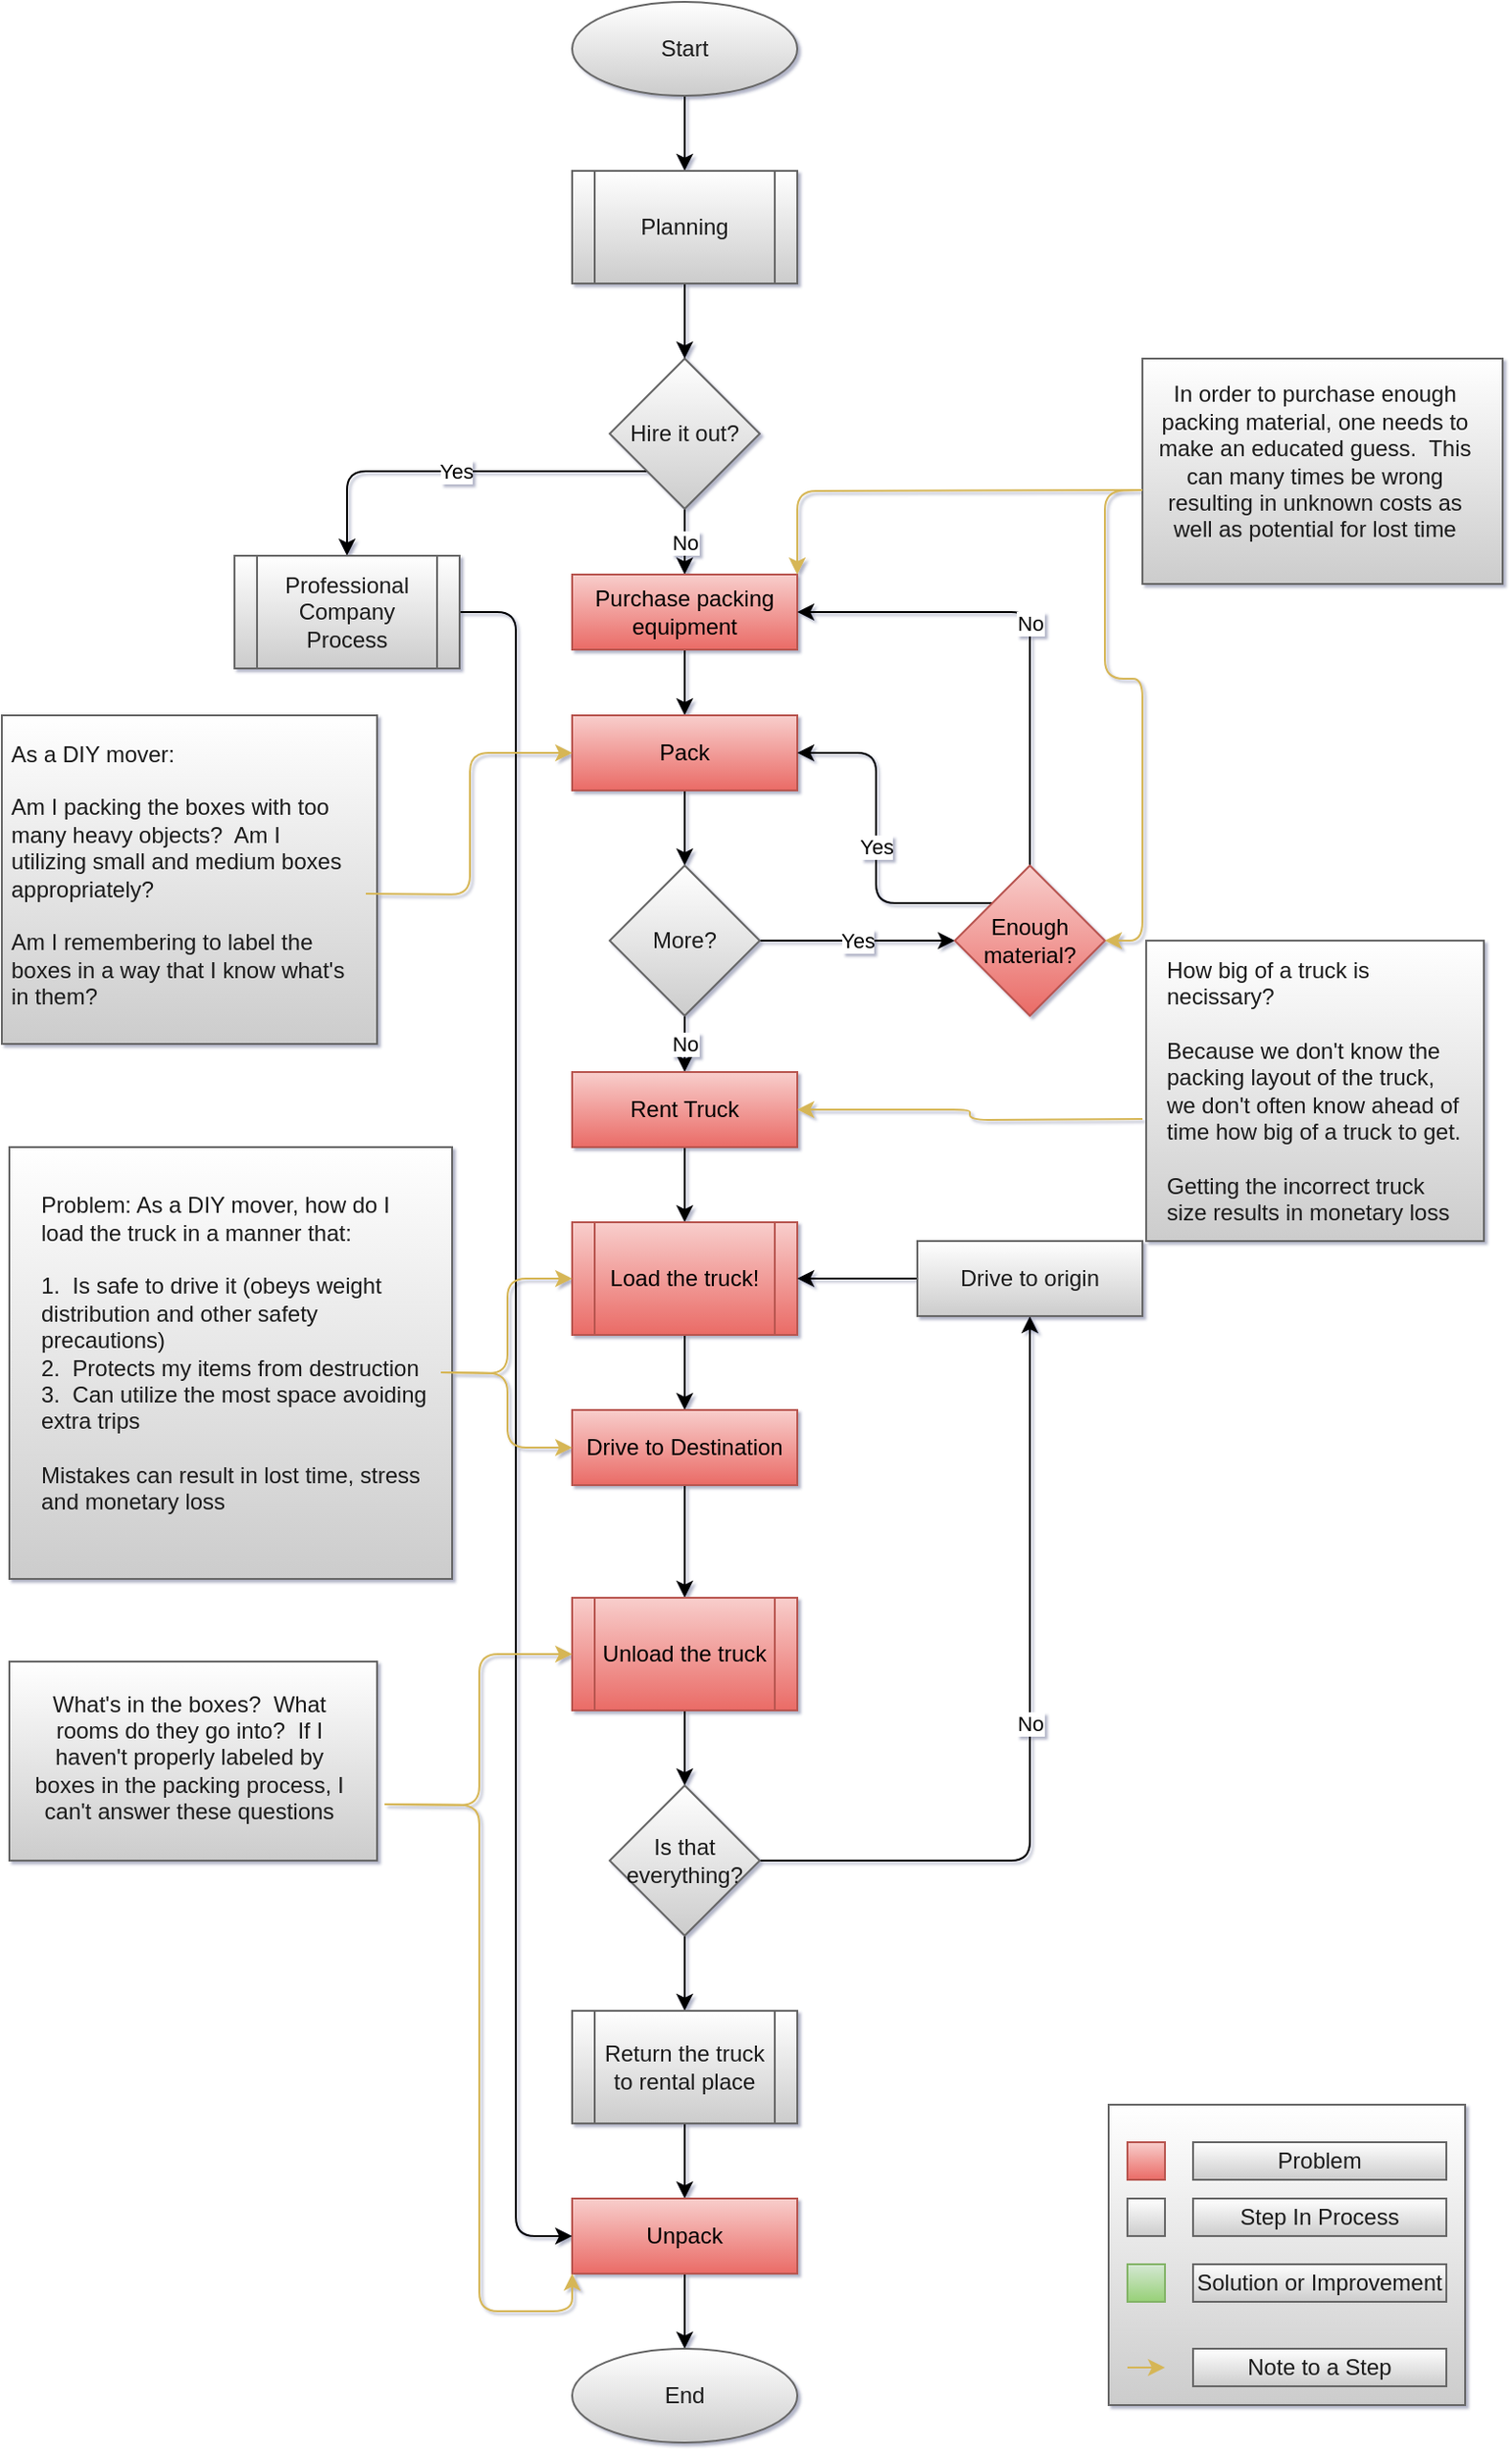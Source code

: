 <mxfile version="13.7.3" type="device" pages="4"><diagram id="C5RBs43oDa-KdzZeNtuy" name="Problem Overview"><mxGraphModel dx="236" dy="830" grid="1" gridSize="10" guides="1" tooltips="1" connect="1" arrows="1" fold="1" page="1" pageScale="1" pageWidth="850" pageHeight="1100" math="0" shadow="1"><root><mxCell id="WIyWlLk6GJQsqaUBKTNV-0"/><mxCell id="WIyWlLk6GJQsqaUBKTNV-1" parent="WIyWlLk6GJQsqaUBKTNV-0"/><mxCell id="DyLgXzrtBlcZjYFxmHDM-211" value="" style="whiteSpace=wrap;html=1;fillColor=#FFFFFF;gradientColor=#CCCCCC;strokeColor=#666666;fontColor=#1A1A1A;" parent="WIyWlLk6GJQsqaUBKTNV-1" vertex="1"><mxGeometry x="1480" y="520" width="180" height="160" as="geometry"/></mxCell><mxCell id="DyLgXzrtBlcZjYFxmHDM-210" value="" style="whiteSpace=wrap;html=1;fillColor=#FFFFFF;gradientColor=#CCCCCC;strokeColor=#666666;fontColor=#1A1A1A;" parent="WIyWlLk6GJQsqaUBKTNV-1" vertex="1"><mxGeometry x="1478" y="210" width="192" height="120" as="geometry"/></mxCell><mxCell id="DyLgXzrtBlcZjYFxmHDM-209" value="" style="whiteSpace=wrap;html=1;fillColor=#FFFFFF;gradientColor=#CCCCCC;strokeColor=#666666;fontColor=#1A1A1A;" parent="WIyWlLk6GJQsqaUBKTNV-1" vertex="1"><mxGeometry x="870" y="400" width="200" height="175" as="geometry"/></mxCell><mxCell id="DyLgXzrtBlcZjYFxmHDM-208" value="" style="whiteSpace=wrap;html=1;fillColor=#FFFFFF;gradientColor=#CCCCCC;strokeColor=#666666;fontColor=#1A1A1A;" parent="WIyWlLk6GJQsqaUBKTNV-1" vertex="1"><mxGeometry x="874" y="630" width="236" height="230" as="geometry"/></mxCell><mxCell id="DyLgXzrtBlcZjYFxmHDM-207" value="" style="whiteSpace=wrap;html=1;fillColor=#FFFFFF;gradientColor=#CCCCCC;strokeColor=#666666;fontColor=#1A1A1A;" parent="WIyWlLk6GJQsqaUBKTNV-1" vertex="1"><mxGeometry x="874" y="904" width="196" height="106" as="geometry"/></mxCell><mxCell id="DyLgXzrtBlcZjYFxmHDM-58" style="edgeStyle=orthogonalEdgeStyle;orthogonalLoop=1;jettySize=auto;html=1;entryX=0.5;entryY=0;entryDx=0;entryDy=0;" parent="WIyWlLk6GJQsqaUBKTNV-1" source="DyLgXzrtBlcZjYFxmHDM-59" target="DyLgXzrtBlcZjYFxmHDM-106" edge="1"><mxGeometry relative="1" as="geometry"><mxPoint x="1194" y="100" as="targetPoint"/></mxGeometry></mxCell><mxCell id="DyLgXzrtBlcZjYFxmHDM-59" value="Start" style="ellipse;whiteSpace=wrap;html=1;fillColor=#FFFFFF;gradientColor=#CCCCCC;strokeColor=#666666;fontColor=#1A1A1A;" parent="WIyWlLk6GJQsqaUBKTNV-1" vertex="1"><mxGeometry x="1174" y="20" width="120" height="50" as="geometry"/></mxCell><mxCell id="DyLgXzrtBlcZjYFxmHDM-60" value="No" style="edgeStyle=orthogonalEdgeStyle;orthogonalLoop=1;jettySize=auto;html=1;" parent="WIyWlLk6GJQsqaUBKTNV-1" source="DyLgXzrtBlcZjYFxmHDM-62" target="DyLgXzrtBlcZjYFxmHDM-64" edge="1"><mxGeometry relative="1" as="geometry"/></mxCell><mxCell id="DyLgXzrtBlcZjYFxmHDM-61" value="Yes" style="edgeStyle=orthogonalEdgeStyle;orthogonalLoop=1;jettySize=auto;html=1;exitX=0;exitY=1;exitDx=0;exitDy=0;" parent="WIyWlLk6GJQsqaUBKTNV-1" source="DyLgXzrtBlcZjYFxmHDM-62" target="DyLgXzrtBlcZjYFxmHDM-90" edge="1"><mxGeometry relative="1" as="geometry"/></mxCell><mxCell id="DyLgXzrtBlcZjYFxmHDM-62" value="Hire it out?" style="rhombus;whiteSpace=wrap;html=1;fillColor=#FFFFFF;gradientColor=#CCCCCC;strokeColor=#666666;fontColor=#1A1A1A;" parent="WIyWlLk6GJQsqaUBKTNV-1" vertex="1"><mxGeometry x="1194" y="210" width="80" height="80" as="geometry"/></mxCell><mxCell id="DyLgXzrtBlcZjYFxmHDM-63" style="edgeStyle=orthogonalEdgeStyle;orthogonalLoop=1;jettySize=auto;html=1;" parent="WIyWlLk6GJQsqaUBKTNV-1" source="DyLgXzrtBlcZjYFxmHDM-64" target="DyLgXzrtBlcZjYFxmHDM-66" edge="1"><mxGeometry relative="1" as="geometry"/></mxCell><mxCell id="DyLgXzrtBlcZjYFxmHDM-64" value="Purchase packing equipment" style="whiteSpace=wrap;html=1;fontSize=12;glass=0;strokeWidth=1;shadow=0;fillColor=#f8cecc;gradientColor=#ea6b66;strokeColor=#b85450;" parent="WIyWlLk6GJQsqaUBKTNV-1" vertex="1"><mxGeometry x="1174" y="325" width="120" height="40" as="geometry"/></mxCell><mxCell id="DyLgXzrtBlcZjYFxmHDM-65" value="" style="edgeStyle=orthogonalEdgeStyle;orthogonalLoop=1;jettySize=auto;html=1;" parent="WIyWlLk6GJQsqaUBKTNV-1" source="DyLgXzrtBlcZjYFxmHDM-66" target="DyLgXzrtBlcZjYFxmHDM-69" edge="1"><mxGeometry relative="1" as="geometry"/></mxCell><mxCell id="DyLgXzrtBlcZjYFxmHDM-66" value="Pack" style="whiteSpace=wrap;html=1;fontSize=12;glass=0;strokeWidth=1;shadow=0;fillColor=#f8cecc;gradientColor=#ea6b66;strokeColor=#b85450;" parent="WIyWlLk6GJQsqaUBKTNV-1" vertex="1"><mxGeometry x="1174" y="400" width="120" height="40" as="geometry"/></mxCell><mxCell id="DyLgXzrtBlcZjYFxmHDM-67" value="Yes" style="edgeStyle=orthogonalEdgeStyle;orthogonalLoop=1;jettySize=auto;html=1;" parent="WIyWlLk6GJQsqaUBKTNV-1" source="DyLgXzrtBlcZjYFxmHDM-69" target="DyLgXzrtBlcZjYFxmHDM-72" edge="1"><mxGeometry relative="1" as="geometry"/></mxCell><mxCell id="DyLgXzrtBlcZjYFxmHDM-68" value="No" style="edgeStyle=orthogonalEdgeStyle;orthogonalLoop=1;jettySize=auto;html=1;" parent="WIyWlLk6GJQsqaUBKTNV-1" source="DyLgXzrtBlcZjYFxmHDM-69" target="DyLgXzrtBlcZjYFxmHDM-74" edge="1"><mxGeometry relative="1" as="geometry"/></mxCell><mxCell id="DyLgXzrtBlcZjYFxmHDM-69" value="More?" style="rhombus;whiteSpace=wrap;html=1;fillColor=#FFFFFF;gradientColor=#CCCCCC;strokeColor=#666666;fontColor=#1A1A1A;" parent="WIyWlLk6GJQsqaUBKTNV-1" vertex="1"><mxGeometry x="1194" y="480" width="80" height="80" as="geometry"/></mxCell><mxCell id="DyLgXzrtBlcZjYFxmHDM-70" value="No" style="edgeStyle=orthogonalEdgeStyle;orthogonalLoop=1;jettySize=auto;html=1;entryX=1;entryY=0.5;entryDx=0;entryDy=0;exitX=0.5;exitY=0;exitDx=0;exitDy=0;" parent="WIyWlLk6GJQsqaUBKTNV-1" source="DyLgXzrtBlcZjYFxmHDM-72" target="DyLgXzrtBlcZjYFxmHDM-64" edge="1"><mxGeometry relative="1" as="geometry"/></mxCell><mxCell id="DyLgXzrtBlcZjYFxmHDM-71" value="Yes" style="edgeStyle=orthogonalEdgeStyle;orthogonalLoop=1;jettySize=auto;html=1;entryX=1;entryY=0.5;entryDx=0;entryDy=0;exitX=0;exitY=0;exitDx=0;exitDy=0;" parent="WIyWlLk6GJQsqaUBKTNV-1" source="DyLgXzrtBlcZjYFxmHDM-72" target="DyLgXzrtBlcZjYFxmHDM-66" edge="1"><mxGeometry relative="1" as="geometry"/></mxCell><mxCell id="DyLgXzrtBlcZjYFxmHDM-72" value="Enough material?" style="rhombus;whiteSpace=wrap;html=1;fillColor=#f8cecc;gradientColor=#ea6b66;strokeColor=#b85450;" parent="WIyWlLk6GJQsqaUBKTNV-1" vertex="1"><mxGeometry x="1378" y="480" width="80" height="80" as="geometry"/></mxCell><mxCell id="DyLgXzrtBlcZjYFxmHDM-73" value="" style="edgeStyle=orthogonalEdgeStyle;orthogonalLoop=1;jettySize=auto;html=1;" parent="WIyWlLk6GJQsqaUBKTNV-1" source="DyLgXzrtBlcZjYFxmHDM-74" target="DyLgXzrtBlcZjYFxmHDM-76" edge="1"><mxGeometry relative="1" as="geometry"/></mxCell><mxCell id="DyLgXzrtBlcZjYFxmHDM-74" value="Rent Truck" style="whiteSpace=wrap;html=1;fontSize=12;glass=0;strokeWidth=1;shadow=0;fillColor=#f8cecc;gradientColor=#ea6b66;strokeColor=#b85450;" parent="WIyWlLk6GJQsqaUBKTNV-1" vertex="1"><mxGeometry x="1174" y="590" width="120" height="40" as="geometry"/></mxCell><mxCell id="DyLgXzrtBlcZjYFxmHDM-75" value="" style="edgeStyle=orthogonalEdgeStyle;orthogonalLoop=1;jettySize=auto;html=1;" parent="WIyWlLk6GJQsqaUBKTNV-1" source="DyLgXzrtBlcZjYFxmHDM-76" target="DyLgXzrtBlcZjYFxmHDM-78" edge="1"><mxGeometry relative="1" as="geometry"/></mxCell><mxCell id="DyLgXzrtBlcZjYFxmHDM-76" value="Load the truck!" style="shape=process;whiteSpace=wrap;html=1;backgroundOutline=1;fillColor=#f8cecc;gradientColor=#ea6b66;strokeColor=#b85450;" parent="WIyWlLk6GJQsqaUBKTNV-1" vertex="1"><mxGeometry x="1174" y="670" width="120" height="60" as="geometry"/></mxCell><mxCell id="DyLgXzrtBlcZjYFxmHDM-77" value="" style="edgeStyle=orthogonalEdgeStyle;orthogonalLoop=1;jettySize=auto;html=1;" parent="WIyWlLk6GJQsqaUBKTNV-1" source="DyLgXzrtBlcZjYFxmHDM-78" target="DyLgXzrtBlcZjYFxmHDM-80" edge="1"><mxGeometry relative="1" as="geometry"/></mxCell><mxCell id="DyLgXzrtBlcZjYFxmHDM-78" value="Drive to Destination" style="whiteSpace=wrap;html=1;fontSize=12;glass=0;strokeWidth=1;shadow=0;fillColor=#f8cecc;gradientColor=#ea6b66;strokeColor=#b85450;" parent="WIyWlLk6GJQsqaUBKTNV-1" vertex="1"><mxGeometry x="1174" y="770" width="120" height="40" as="geometry"/></mxCell><mxCell id="DyLgXzrtBlcZjYFxmHDM-79" value="" style="edgeStyle=orthogonalEdgeStyle;orthogonalLoop=1;jettySize=auto;html=1;" parent="WIyWlLk6GJQsqaUBKTNV-1" source="DyLgXzrtBlcZjYFxmHDM-80" target="DyLgXzrtBlcZjYFxmHDM-83" edge="1"><mxGeometry relative="1" as="geometry"/></mxCell><mxCell id="DyLgXzrtBlcZjYFxmHDM-80" value="Unload the truck" style="shape=process;whiteSpace=wrap;html=1;backgroundOutline=1;fillColor=#f8cecc;gradientColor=#ea6b66;strokeColor=#b85450;" parent="WIyWlLk6GJQsqaUBKTNV-1" vertex="1"><mxGeometry x="1174" y="870" width="120" height="60" as="geometry"/></mxCell><mxCell id="DyLgXzrtBlcZjYFxmHDM-81" value="No" style="edgeStyle=orthogonalEdgeStyle;orthogonalLoop=1;jettySize=auto;html=1;entryX=0.5;entryY=1;entryDx=0;entryDy=0;" parent="WIyWlLk6GJQsqaUBKTNV-1" source="DyLgXzrtBlcZjYFxmHDM-83" target="DyLgXzrtBlcZjYFxmHDM-85" edge="1"><mxGeometry relative="1" as="geometry"/></mxCell><mxCell id="DyLgXzrtBlcZjYFxmHDM-82" value="" style="edgeStyle=orthogonalEdgeStyle;orthogonalLoop=1;jettySize=auto;html=1;" parent="WIyWlLk6GJQsqaUBKTNV-1" source="DyLgXzrtBlcZjYFxmHDM-83" target="DyLgXzrtBlcZjYFxmHDM-87" edge="1"><mxGeometry relative="1" as="geometry"/></mxCell><mxCell id="DyLgXzrtBlcZjYFxmHDM-83" value="Is that everything?" style="rhombus;whiteSpace=wrap;html=1;fillColor=#FFFFFF;gradientColor=#CCCCCC;strokeColor=#666666;fontColor=#1A1A1A;" parent="WIyWlLk6GJQsqaUBKTNV-1" vertex="1"><mxGeometry x="1194" y="970" width="80" height="80" as="geometry"/></mxCell><mxCell id="DyLgXzrtBlcZjYFxmHDM-84" value="" style="edgeStyle=orthogonalEdgeStyle;orthogonalLoop=1;jettySize=auto;html=1;" parent="WIyWlLk6GJQsqaUBKTNV-1" source="DyLgXzrtBlcZjYFxmHDM-85" target="DyLgXzrtBlcZjYFxmHDM-76" edge="1"><mxGeometry relative="1" as="geometry"/></mxCell><mxCell id="DyLgXzrtBlcZjYFxmHDM-85" value="Drive to origin" style="whiteSpace=wrap;html=1;fontSize=12;glass=0;strokeWidth=1;shadow=0;fillColor=#FFFFFF;gradientColor=#CCCCCC;strokeColor=#666666;fontColor=#1A1A1A;" parent="WIyWlLk6GJQsqaUBKTNV-1" vertex="1"><mxGeometry x="1358" y="680" width="120" height="40" as="geometry"/></mxCell><mxCell id="DyLgXzrtBlcZjYFxmHDM-86" value="" style="edgeStyle=orthogonalEdgeStyle;orthogonalLoop=1;jettySize=auto;html=1;" parent="WIyWlLk6GJQsqaUBKTNV-1" source="DyLgXzrtBlcZjYFxmHDM-87" target="DyLgXzrtBlcZjYFxmHDM-88" edge="1"><mxGeometry relative="1" as="geometry"/></mxCell><mxCell id="DyLgXzrtBlcZjYFxmHDM-87" value="Return the truck to rental place" style="shape=process;whiteSpace=wrap;html=1;backgroundOutline=1;fillColor=#FFFFFF;gradientColor=#CCCCCC;strokeColor=#666666;fontColor=#1A1A1A;" parent="WIyWlLk6GJQsqaUBKTNV-1" vertex="1"><mxGeometry x="1174" y="1090" width="120" height="60" as="geometry"/></mxCell><mxCell id="yspAP1TjKuy38yF3KLQW-1" value="" style="edgeStyle=orthogonalEdgeStyle;orthogonalLoop=1;jettySize=auto;html=1;" parent="WIyWlLk6GJQsqaUBKTNV-1" source="DyLgXzrtBlcZjYFxmHDM-88" target="yspAP1TjKuy38yF3KLQW-0" edge="1"><mxGeometry relative="1" as="geometry"/></mxCell><mxCell id="DyLgXzrtBlcZjYFxmHDM-88" value="Unpack" style="whiteSpace=wrap;html=1;fontSize=12;glass=0;strokeWidth=1;shadow=0;fillColor=#f8cecc;gradientColor=#ea6b66;strokeColor=#b85450;" parent="WIyWlLk6GJQsqaUBKTNV-1" vertex="1"><mxGeometry x="1174" y="1190" width="120" height="40" as="geometry"/></mxCell><mxCell id="DyLgXzrtBlcZjYFxmHDM-89" style="edgeStyle=orthogonalEdgeStyle;orthogonalLoop=1;jettySize=auto;html=1;entryX=0;entryY=0.5;entryDx=0;entryDy=0;" parent="WIyWlLk6GJQsqaUBKTNV-1" source="DyLgXzrtBlcZjYFxmHDM-90" target="DyLgXzrtBlcZjYFxmHDM-88" edge="1"><mxGeometry relative="1" as="geometry"/></mxCell><mxCell id="DyLgXzrtBlcZjYFxmHDM-90" value="Professional Company Process" style="shape=process;whiteSpace=wrap;html=1;backgroundOutline=1;fillColor=#FFFFFF;gradientColor=#CCCCCC;strokeColor=#666666;fontColor=#1A1A1A;" parent="WIyWlLk6GJQsqaUBKTNV-1" vertex="1"><mxGeometry x="994" y="315" width="120" height="60" as="geometry"/></mxCell><mxCell id="DyLgXzrtBlcZjYFxmHDM-91" style="edgeStyle=orthogonalEdgeStyle;orthogonalLoop=1;jettySize=auto;html=1;entryX=1;entryY=0;entryDx=0;entryDy=0;gradientColor=#ffd966;fillColor=#fff2cc;strokeColor=#d6b656;" parent="WIyWlLk6GJQsqaUBKTNV-1" target="DyLgXzrtBlcZjYFxmHDM-64" edge="1"><mxGeometry relative="1" as="geometry"><mxPoint x="1478" y="280" as="sourcePoint"/></mxGeometry></mxCell><mxCell id="DyLgXzrtBlcZjYFxmHDM-92" style="edgeStyle=orthogonalEdgeStyle;orthogonalLoop=1;jettySize=auto;html=1;entryX=1;entryY=0.5;entryDx=0;entryDy=0;gradientColor=#ffd966;fillColor=#fff2cc;strokeColor=#d6b656;" parent="WIyWlLk6GJQsqaUBKTNV-1" target="DyLgXzrtBlcZjYFxmHDM-72" edge="1"><mxGeometry relative="1" as="geometry"><mxPoint x="1478" y="280" as="sourcePoint"/></mxGeometry></mxCell><mxCell id="DyLgXzrtBlcZjYFxmHDM-94" style="edgeStyle=orthogonalEdgeStyle;orthogonalLoop=1;jettySize=auto;html=1;gradientColor=#ffd966;fillColor=#fff2cc;strokeColor=#d6b656;" parent="WIyWlLk6GJQsqaUBKTNV-1" target="DyLgXzrtBlcZjYFxmHDM-74" edge="1"><mxGeometry relative="1" as="geometry"><mxPoint x="1478" y="615" as="sourcePoint"/></mxGeometry></mxCell><mxCell id="DyLgXzrtBlcZjYFxmHDM-96" style="edgeStyle=orthogonalEdgeStyle;orthogonalLoop=1;jettySize=auto;html=1;entryX=0;entryY=0.5;entryDx=0;entryDy=0;gradientColor=#ffd966;fillColor=#fff2cc;strokeColor=#d6b656;" parent="WIyWlLk6GJQsqaUBKTNV-1" target="DyLgXzrtBlcZjYFxmHDM-76" edge="1"><mxGeometry relative="1" as="geometry"><mxPoint x="1104" y="750" as="sourcePoint"/></mxGeometry></mxCell><mxCell id="DyLgXzrtBlcZjYFxmHDM-97" style="edgeStyle=orthogonalEdgeStyle;orthogonalLoop=1;jettySize=auto;html=1;entryX=0;entryY=0.5;entryDx=0;entryDy=0;gradientColor=#ffd966;fillColor=#fff2cc;strokeColor=#d6b656;" parent="WIyWlLk6GJQsqaUBKTNV-1" target="DyLgXzrtBlcZjYFxmHDM-78" edge="1"><mxGeometry relative="1" as="geometry"><mxPoint x="1104" y="750" as="sourcePoint"/></mxGeometry></mxCell><mxCell id="DyLgXzrtBlcZjYFxmHDM-99" style="edgeStyle=orthogonalEdgeStyle;orthogonalLoop=1;jettySize=auto;html=1;entryX=0;entryY=0.5;entryDx=0;entryDy=0;gradientColor=#ffd966;fillColor=#fff2cc;strokeColor=#d6b656;" parent="WIyWlLk6GJQsqaUBKTNV-1" target="DyLgXzrtBlcZjYFxmHDM-80" edge="1"><mxGeometry relative="1" as="geometry"><mxPoint x="1074" y="980" as="sourcePoint"/></mxGeometry></mxCell><mxCell id="DyLgXzrtBlcZjYFxmHDM-100" style="edgeStyle=orthogonalEdgeStyle;orthogonalLoop=1;jettySize=auto;html=1;entryX=0;entryY=1;entryDx=0;entryDy=0;gradientColor=#ffd966;fillColor=#fff2cc;strokeColor=#d6b656;" parent="WIyWlLk6GJQsqaUBKTNV-1" target="DyLgXzrtBlcZjYFxmHDM-88" edge="1"><mxGeometry relative="1" as="geometry"><mxPoint x="1074" y="980" as="sourcePoint"/></mxGeometry></mxCell><mxCell id="DyLgXzrtBlcZjYFxmHDM-102" style="edgeStyle=orthogonalEdgeStyle;orthogonalLoop=1;jettySize=auto;html=1;exitX=0.5;exitY=1;exitDx=0;exitDy=0;" parent="WIyWlLk6GJQsqaUBKTNV-1" edge="1"><mxGeometry relative="1" as="geometry"><mxPoint x="979" y="1040" as="sourcePoint"/><mxPoint x="979" y="1040" as="targetPoint"/></mxGeometry></mxCell><mxCell id="DyLgXzrtBlcZjYFxmHDM-103" style="edgeStyle=orthogonalEdgeStyle;orthogonalLoop=1;jettySize=auto;html=1;entryX=0;entryY=0.5;entryDx=0;entryDy=0;gradientColor=#ffd966;fillColor=#fff2cc;strokeColor=#d6b656;" parent="WIyWlLk6GJQsqaUBKTNV-1" target="DyLgXzrtBlcZjYFxmHDM-66" edge="1"><mxGeometry relative="1" as="geometry"><mxPoint x="1064" y="495" as="sourcePoint"/></mxGeometry></mxCell><mxCell id="DyLgXzrtBlcZjYFxmHDM-105" style="edgeStyle=orthogonalEdgeStyle;orthogonalLoop=1;jettySize=auto;html=1;entryX=0.5;entryY=0;entryDx=0;entryDy=0;" parent="WIyWlLk6GJQsqaUBKTNV-1" source="DyLgXzrtBlcZjYFxmHDM-106" target="DyLgXzrtBlcZjYFxmHDM-62" edge="1"><mxGeometry relative="1" as="geometry"/></mxCell><mxCell id="DyLgXzrtBlcZjYFxmHDM-106" value="Planning" style="shape=process;whiteSpace=wrap;html=1;backgroundOutline=1;fillColor=#FFFFFF;gradientColor=#CCCCCC;strokeColor=#666666;fontColor=#1A1A1A;" parent="WIyWlLk6GJQsqaUBKTNV-1" vertex="1"><mxGeometry x="1174" y="110" width="120" height="60" as="geometry"/></mxCell><mxCell id="DyLgXzrtBlcZjYFxmHDM-197" value="" style="group;fillColor=#FFFFFF;gradientColor=#CCCCCC;strokeColor=#666666;fontColor=#1A1A1A;" parent="WIyWlLk6GJQsqaUBKTNV-1" vertex="1" connectable="0"><mxGeometry x="1460" y="1140" width="190" height="160" as="geometry"/></mxCell><mxCell id="DyLgXzrtBlcZjYFxmHDM-198" value="" style="verticalLabelPosition=bottom;verticalAlign=top;html=1;shape=mxgraph.basic.rect;fillColor2=none;strokeWidth=1;size=20;indent=5;fillColor=#FFFFFF;gradientColor=#CCCCCC;strokeColor=#666666;fontColor=#1A1A1A;" parent="DyLgXzrtBlcZjYFxmHDM-197" vertex="1"><mxGeometry width="190" height="160" as="geometry"/></mxCell><mxCell id="DyLgXzrtBlcZjYFxmHDM-199" value="" style="verticalLabelPosition=bottom;verticalAlign=top;html=1;shape=mxgraph.basic.rect;fillColor2=none;strokeWidth=1;size=20;indent=5;fillColor=#f8cecc;gradientColor=#ea6b66;strokeColor=#b85450;" parent="DyLgXzrtBlcZjYFxmHDM-197" vertex="1"><mxGeometry x="10" y="20" width="20" height="20" as="geometry"/></mxCell><mxCell id="DyLgXzrtBlcZjYFxmHDM-200" value="Problem" style="text;html=1;align=center;verticalAlign=middle;whiteSpace=wrap;fillColor=#FFFFFF;gradientColor=#CCCCCC;strokeColor=#666666;fontColor=#1A1A1A;" parent="DyLgXzrtBlcZjYFxmHDM-197" vertex="1"><mxGeometry x="45" y="20" width="135" height="20" as="geometry"/></mxCell><mxCell id="DyLgXzrtBlcZjYFxmHDM-201" value="" style="verticalLabelPosition=bottom;verticalAlign=top;html=1;shape=mxgraph.basic.rect;fillColor2=none;strokeWidth=1;size=20;indent=5;fillColor=#FFFFFF;gradientColor=#CCCCCC;strokeColor=#666666;fontColor=#1A1A1A;" parent="DyLgXzrtBlcZjYFxmHDM-197" vertex="1"><mxGeometry x="10" y="50" width="20" height="20" as="geometry"/></mxCell><mxCell id="DyLgXzrtBlcZjYFxmHDM-202" value="Step In Process" style="text;html=1;align=center;verticalAlign=middle;whiteSpace=wrap;fillColor=#FFFFFF;gradientColor=#CCCCCC;strokeColor=#666666;fontColor=#1A1A1A;" parent="DyLgXzrtBlcZjYFxmHDM-197" vertex="1"><mxGeometry x="45" y="50" width="135" height="20" as="geometry"/></mxCell><mxCell id="DyLgXzrtBlcZjYFxmHDM-203" value="" style="verticalLabelPosition=bottom;verticalAlign=top;html=1;shape=mxgraph.basic.rect;fillColor2=none;strokeWidth=1;size=20;indent=5;fillColor=#d5e8d4;gradientColor=#97d077;strokeColor=#82b366;" parent="DyLgXzrtBlcZjYFxmHDM-197" vertex="1"><mxGeometry x="10" y="85" width="20" height="20" as="geometry"/></mxCell><mxCell id="DyLgXzrtBlcZjYFxmHDM-204" value="Solution or Improvement" style="text;html=1;align=center;verticalAlign=middle;whiteSpace=wrap;fillColor=#FFFFFF;gradientColor=#CCCCCC;strokeColor=#666666;fontColor=#1A1A1A;" parent="DyLgXzrtBlcZjYFxmHDM-197" vertex="1"><mxGeometry x="45" y="85" width="135" height="20" as="geometry"/></mxCell><mxCell id="DyLgXzrtBlcZjYFxmHDM-205" value="" style="endArrow=classic;html=1;gradientColor=#ffd966;fillColor=#fff2cc;strokeColor=#d6b656;" parent="DyLgXzrtBlcZjYFxmHDM-197" edge="1"><mxGeometry width="50" height="50" relative="1" as="geometry"><mxPoint x="10" y="140" as="sourcePoint"/><mxPoint x="30" y="140" as="targetPoint"/></mxGeometry></mxCell><mxCell id="DyLgXzrtBlcZjYFxmHDM-206" value="Note to a Step" style="text;html=1;align=center;verticalAlign=middle;whiteSpace=wrap;fillColor=#FFFFFF;gradientColor=#CCCCCC;strokeColor=#666666;fontColor=#1A1A1A;" parent="DyLgXzrtBlcZjYFxmHDM-197" vertex="1"><mxGeometry x="45" y="130" width="135" height="20" as="geometry"/></mxCell><mxCell id="yspAP1TjKuy38yF3KLQW-0" value="End" style="ellipse;whiteSpace=wrap;html=1;fillColor=#FFFFFF;gradientColor=#CCCCCC;strokeColor=#666666;fontColor=#1A1A1A;" parent="WIyWlLk6GJQsqaUBKTNV-1" vertex="1"><mxGeometry x="1174" y="1270" width="120" height="50" as="geometry"/></mxCell><mxCell id="yspAP1TjKuy38yF3KLQW-2" value="&lt;div style=&quot;text-align: left&quot;&gt;How big of a truck is necissary?&lt;/div&gt;&lt;div style=&quot;text-align: left&quot;&gt;&lt;br&gt;&lt;/div&gt;&lt;div style=&quot;text-align: left&quot;&gt;Because we don't know the packing layout of the truck, we don't often know ahead of time how big of a truck to get.&lt;/div&gt;&lt;div style=&quot;text-align: left&quot;&gt;&lt;br&gt;&lt;/div&gt;&lt;div style=&quot;text-align: left&quot;&gt;Getting the incorrect truck size results in monetary loss&lt;/div&gt;" style="text;html=1;strokeColor=none;fillColor=none;align=center;verticalAlign=middle;whiteSpace=wrap;rounded=0;fontColor=#1A1A1A;" parent="WIyWlLk6GJQsqaUBKTNV-1" vertex="1"><mxGeometry x="1490" y="530" width="160" height="140" as="geometry"/></mxCell><mxCell id="yspAP1TjKuy38yF3KLQW-3" value="&lt;span style=&quot;text-align: left&quot;&gt;In order to purchase enough packing material, one needs to make an educated guess.&amp;nbsp; This can many times be wrong resulting in unknown costs as well as potential for lost time&lt;/span&gt;" style="text;html=1;strokeColor=none;fillColor=none;align=center;verticalAlign=middle;whiteSpace=wrap;rounded=0;fontColor=#1A1A1A;" parent="WIyWlLk6GJQsqaUBKTNV-1" vertex="1"><mxGeometry x="1480" y="210" width="180" height="110" as="geometry"/></mxCell><mxCell id="yspAP1TjKuy38yF3KLQW-4" value="&lt;div style=&quot;text-align: left&quot;&gt;As a DIY mover:&lt;/div&gt;&lt;div style=&quot;text-align: left&quot;&gt;&lt;br&gt;&lt;/div&gt;&lt;div style=&quot;text-align: left&quot;&gt;Am I packing the boxes with too many heavy objects?&amp;nbsp; Am I utilizing small and medium boxes appropriately?&lt;br&gt;&lt;/div&gt;&lt;div style=&quot;text-align: left&quot;&gt;&lt;br&gt;&lt;/div&gt;&lt;div style=&quot;text-align: left&quot;&gt;Am I remembering to label the boxes in a way that I know what's in them?&lt;/div&gt;" style="text;html=1;strokeColor=none;fillColor=none;align=center;verticalAlign=middle;whiteSpace=wrap;rounded=0;fontColor=#1A1A1A;" parent="WIyWlLk6GJQsqaUBKTNV-1" vertex="1"><mxGeometry x="874" y="400" width="186" height="170" as="geometry"/></mxCell><mxCell id="yspAP1TjKuy38yF3KLQW-5" value="&lt;div style=&quot;text-align: left&quot;&gt;Problem: As a DIY mover, how do I load the truck in a manner that:&lt;/div&gt;&lt;div style=&quot;text-align: left&quot;&gt;&lt;br&gt;&lt;/div&gt;&lt;div style=&quot;text-align: left&quot;&gt;1.&amp;nbsp; Is safe to drive it (obeys weight distribution and other safety precautions)&lt;br&gt;&lt;/div&gt;&lt;div style=&quot;text-align: left&quot;&gt;2.&amp;nbsp; Protects my items from destruction&lt;/div&gt;&lt;div style=&quot;text-align: left&quot;&gt;3.&amp;nbsp; Can utilize the most space avoiding extra trips&lt;/div&gt;&lt;div style=&quot;text-align: left&quot;&gt;&lt;br&gt;&lt;/div&gt;&lt;div style=&quot;text-align: left&quot;&gt;Mistakes can result in lost time, stress and monetary loss&lt;/div&gt;" style="text;html=1;strokeColor=none;fillColor=none;align=center;verticalAlign=middle;whiteSpace=wrap;rounded=0;fontColor=#1A1A1A;" parent="WIyWlLk6GJQsqaUBKTNV-1" vertex="1"><mxGeometry x="890" y="640" width="210" height="200" as="geometry"/></mxCell><mxCell id="yspAP1TjKuy38yF3KLQW-6" value="&lt;span style=&quot;text-align: left&quot;&gt;What's in the boxes?&amp;nbsp; What rooms do they go into?&amp;nbsp; If I haven't properly labeled by boxes in the packing process, I can't answer these questions&lt;/span&gt;" style="text;html=1;strokeColor=none;fillColor=none;align=center;verticalAlign=middle;whiteSpace=wrap;rounded=0;fontColor=#1A1A1A;" parent="WIyWlLk6GJQsqaUBKTNV-1" vertex="1"><mxGeometry x="880" y="910" width="180" height="90" as="geometry"/></mxCell></root></mxGraphModel></diagram><diagram id="x00wL6P3tj1RHZsBZmqV" name="Prepare"><mxGraphModel dx="1086" dy="830" grid="1" gridSize="10" guides="1" tooltips="1" connect="1" arrows="1" fold="1" page="1" pageScale="1" pageWidth="850" pageHeight="1100" math="0" shadow="0"><root><mxCell id="VOyi4eSPJhqy1Ba3iAlA-0"/><mxCell id="VOyi4eSPJhqy1Ba3iAlA-1" parent="VOyi4eSPJhqy1Ba3iAlA-0"/><mxCell id="FVb2MInVUWblncjjupIr-0" value="" style="verticalLabelPosition=bottom;verticalAlign=middle;html=1;shape=mxgraph.basic.rect;fillColor2=none;size=20;indent=5;fontColor=#1A1A1A;strokeColor=#666666;fillColor=#FFFFFF;gradientColor=#CCCCCC;" vertex="1" parent="VOyi4eSPJhqy1Ba3iAlA-1"><mxGeometry x="572" y="200" width="198" height="170" as="geometry"/></mxCell><mxCell id="FVb2MInVUWblncjjupIr-1" value="" style="verticalLabelPosition=bottom;verticalAlign=middle;html=1;shape=mxgraph.basic.rect;fillColor2=none;size=20;indent=5;fontColor=#1A1A1A;strokeColor=#666666;fillColor=#FFFFFF;gradientColor=#CCCCCC;" vertex="1" parent="VOyi4eSPJhqy1Ba3iAlA-1"><mxGeometry x="544" y="30" width="206" height="110" as="geometry"/></mxCell><mxCell id="FVb2MInVUWblncjjupIr-2" style="edgeStyle=orthogonalEdgeStyle;orthogonalLoop=1;jettySize=auto;html=1;" edge="1" parent="VOyi4eSPJhqy1Ba3iAlA-1" source="FVb2MInVUWblncjjupIr-3" target="FVb2MInVUWblncjjupIr-5"><mxGeometry relative="1" as="geometry"/></mxCell><mxCell id="FVb2MInVUWblncjjupIr-3" value="Purchase packing equipment" style="whiteSpace=wrap;html=1;fontSize=12;strokeColor=#b85450;fillColor=#f8cecc;gradientColor=#ea6b66;" vertex="1" parent="VOyi4eSPJhqy1Ba3iAlA-1"><mxGeometry x="220" y="200" width="120" height="40" as="geometry"/></mxCell><mxCell id="FVb2MInVUWblncjjupIr-4" value="" style="edgeStyle=orthogonalEdgeStyle;orthogonalLoop=1;jettySize=auto;html=1;" edge="1" parent="VOyi4eSPJhqy1Ba3iAlA-1" source="FVb2MInVUWblncjjupIr-5" target="FVb2MInVUWblncjjupIr-9"><mxGeometry relative="1" as="geometry"/></mxCell><mxCell id="FVb2MInVUWblncjjupIr-5" value="Pack" style="whiteSpace=wrap;html=1;fontSize=12;strokeColor=#b85450;fillColor=#f8cecc;gradientColor=#ea6b66;" vertex="1" parent="VOyi4eSPJhqy1Ba3iAlA-1"><mxGeometry x="220" y="325" width="120" height="40" as="geometry"/></mxCell><mxCell id="FVb2MInVUWblncjjupIr-6" value="Yes" style="edgeStyle=orthogonalEdgeStyle;orthogonalLoop=1;jettySize=auto;html=1;" edge="1" parent="VOyi4eSPJhqy1Ba3iAlA-1" source="FVb2MInVUWblncjjupIr-9" target="FVb2MInVUWblncjjupIr-12"><mxGeometry relative="1" as="geometry"/></mxCell><mxCell id="FVb2MInVUWblncjjupIr-7" style="edgeStyle=orthogonalEdgeStyle;orthogonalLoop=1;jettySize=auto;html=1;entryX=1;entryY=0.5;entryDx=0;entryDy=0;" edge="1" parent="VOyi4eSPJhqy1Ba3iAlA-1" source="FVb2MInVUWblncjjupIr-9" target="FVb2MInVUWblncjjupIr-24"><mxGeometry relative="1" as="geometry"/></mxCell><mxCell id="FVb2MInVUWblncjjupIr-8" value="No" style="edgeLabel;html=1;align=center;verticalAlign=middle;resizable=0;points=[];" vertex="1" connectable="0" parent="FVb2MInVUWblncjjupIr-7"><mxGeometry x="-0.736" y="-3" relative="1" as="geometry"><mxPoint as="offset"/></mxGeometry></mxCell><mxCell id="FVb2MInVUWblncjjupIr-9" value="More?" style="rhombus;whiteSpace=wrap;html=1;fontColor=#1A1A1A;strokeColor=#666666;fillColor=#FFFFFF;gradientColor=#CCCCCC;" vertex="1" parent="VOyi4eSPJhqy1Ba3iAlA-1"><mxGeometry x="240" y="400" width="80" height="80" as="geometry"/></mxCell><mxCell id="FVb2MInVUWblncjjupIr-10" value="No" style="edgeStyle=orthogonalEdgeStyle;orthogonalLoop=1;jettySize=auto;html=1;entryX=1;entryY=0.5;entryDx=0;entryDy=0;exitX=0.5;exitY=0;exitDx=0;exitDy=0;" edge="1" parent="VOyi4eSPJhqy1Ba3iAlA-1" source="FVb2MInVUWblncjjupIr-12" target="FVb2MInVUWblncjjupIr-3"><mxGeometry relative="1" as="geometry"/></mxCell><mxCell id="FVb2MInVUWblncjjupIr-11" value="Yes" style="edgeStyle=orthogonalEdgeStyle;orthogonalLoop=1;jettySize=auto;html=1;entryX=1;entryY=0.5;entryDx=0;entryDy=0;exitX=0;exitY=0;exitDx=0;exitDy=0;" edge="1" parent="VOyi4eSPJhqy1Ba3iAlA-1" source="FVb2MInVUWblncjjupIr-12" target="FVb2MInVUWblncjjupIr-5"><mxGeometry relative="1" as="geometry"/></mxCell><mxCell id="FVb2MInVUWblncjjupIr-12" value="Enough material?" style="rhombus;whiteSpace=wrap;html=1;strokeColor=#b85450;fillColor=#f8cecc;gradientColor=#ea6b66;" vertex="1" parent="VOyi4eSPJhqy1Ba3iAlA-1"><mxGeometry x="400" y="350" width="80" height="80" as="geometry"/></mxCell><mxCell id="FVb2MInVUWblncjjupIr-13" style="edgeStyle=orthogonalEdgeStyle;orthogonalLoop=1;jettySize=auto;html=1;entryX=1;entryY=0;entryDx=0;entryDy=0;gradientColor=#ffd966;fillColor=#fff2cc;strokeColor=#d6b656;" edge="1" parent="VOyi4eSPJhqy1Ba3iAlA-1" source="FVb2MInVUWblncjjupIr-15" target="FVb2MInVUWblncjjupIr-3"><mxGeometry relative="1" as="geometry"/></mxCell><mxCell id="FVb2MInVUWblncjjupIr-14" style="edgeStyle=orthogonalEdgeStyle;orthogonalLoop=1;jettySize=auto;html=1;entryX=1;entryY=0.5;entryDx=0;entryDy=0;gradientColor=#ffd966;fillColor=#fff2cc;strokeColor=#d6b656;" edge="1" parent="VOyi4eSPJhqy1Ba3iAlA-1" source="FVb2MInVUWblncjjupIr-15" target="FVb2MInVUWblncjjupIr-12"><mxGeometry relative="1" as="geometry"/></mxCell><mxCell id="FVb2MInVUWblncjjupIr-15" value="In order to purchase enough packing material, one needs to make an educated guess.&amp;nbsp; This can many times be wrong resulting in unknown costs as well as potential for lost time" style="text;html=1;strokeColor=none;fillColor=none;spacing=5;spacingTop=-20;whiteSpace=wrap;overflow=hidden;" vertex="1" parent="VOyi4eSPJhqy1Ba3iAlA-1"><mxGeometry x="550" y="50" width="190" height="100" as="geometry"/></mxCell><mxCell id="FVb2MInVUWblncjjupIr-16" style="edgeStyle=orthogonalEdgeStyle;orthogonalLoop=1;jettySize=auto;html=1;entryX=1;entryY=0;entryDx=0;entryDy=0;gradientColor=#ffd966;fillColor=#fff2cc;strokeColor=#d6b656;" edge="1" parent="VOyi4eSPJhqy1Ba3iAlA-1" source="FVb2MInVUWblncjjupIr-17" target="FVb2MInVUWblncjjupIr-5"><mxGeometry relative="1" as="geometry"/></mxCell><mxCell id="FVb2MInVUWblncjjupIr-17" value="&lt;div&gt;As a DIY mover:&lt;/div&gt;&lt;div&gt;&lt;br&gt;&lt;/div&gt;&lt;div&gt;Am I packing the boxes with too many heavy objects?&amp;nbsp; Am I utilizing small and medium boxes appropriately?&lt;br&gt;&lt;/div&gt;&lt;div&gt;&lt;br&gt;&lt;/div&gt;&lt;div&gt;Am I remembering to label the boxes in a way that I know what's in them?&lt;br&gt;&lt;/div&gt;" style="text;html=1;strokeColor=none;fillColor=none;spacing=5;spacingTop=-20;whiteSpace=wrap;overflow=hidden;" vertex="1" parent="VOyi4eSPJhqy1Ba3iAlA-1"><mxGeometry x="580" y="225" width="170" height="140" as="geometry"/></mxCell><mxCell id="FVb2MInVUWblncjjupIr-18" style="edgeStyle=orthogonalEdgeStyle;orthogonalLoop=1;jettySize=auto;html=1;" edge="1" parent="VOyi4eSPJhqy1Ba3iAlA-1" source="FVb2MInVUWblncjjupIr-19" target="FVb2MInVUWblncjjupIr-21"><mxGeometry relative="1" as="geometry"/></mxCell><mxCell id="FVb2MInVUWblncjjupIr-19" value="Start" style="ellipse;whiteSpace=wrap;html=1;fontColor=#1A1A1A;strokeColor=#666666;fillColor=#FFFFFF;gradientColor=#CCCCCC;" vertex="1" parent="VOyi4eSPJhqy1Ba3iAlA-1"><mxGeometry x="40" y="20" width="120" height="50" as="geometry"/></mxCell><mxCell id="FVb2MInVUWblncjjupIr-20" style="edgeStyle=orthogonalEdgeStyle;orthogonalLoop=1;jettySize=auto;html=1;" edge="1" parent="VOyi4eSPJhqy1Ba3iAlA-1" source="FVb2MInVUWblncjjupIr-21" target="FVb2MInVUWblncjjupIr-24"><mxGeometry relative="1" as="geometry"/></mxCell><mxCell id="FVb2MInVUWblncjjupIr-21" value="Planning" style="shape=process;whiteSpace=wrap;html=1;backgroundOutline=1;fontColor=#1A1A1A;strokeColor=#666666;fillColor=#FFFFFF;gradientColor=#CCCCCC;" vertex="1" parent="VOyi4eSPJhqy1Ba3iAlA-1"><mxGeometry x="40" y="110" width="120" height="60" as="geometry"/></mxCell><mxCell id="FVb2MInVUWblncjjupIr-22" style="edgeStyle=orthogonalEdgeStyle;orthogonalLoop=1;jettySize=auto;html=1;" edge="1" parent="VOyi4eSPJhqy1Ba3iAlA-1" source="FVb2MInVUWblncjjupIr-24" target="FVb2MInVUWblncjjupIr-26"><mxGeometry relative="1" as="geometry"/></mxCell><mxCell id="FVb2MInVUWblncjjupIr-23" style="edgeStyle=orthogonalEdgeStyle;orthogonalLoop=1;jettySize=auto;html=1;" edge="1" parent="VOyi4eSPJhqy1Ba3iAlA-1" source="FVb2MInVUWblncjjupIr-24" target="FVb2MInVUWblncjjupIr-3"><mxGeometry relative="1" as="geometry"/></mxCell><mxCell id="FVb2MInVUWblncjjupIr-24" value="Prepare" style="shape=process;whiteSpace=wrap;html=1;backgroundOutline=1;fontColor=#1A1A1A;strokeColor=#666666;fillColor=#FFFFFF;gradientColor=#CCCCCC;" vertex="1" parent="VOyi4eSPJhqy1Ba3iAlA-1"><mxGeometry x="40" y="210" width="120" height="60" as="geometry"/></mxCell><mxCell id="FVb2MInVUWblncjjupIr-25" style="edgeStyle=orthogonalEdgeStyle;orthogonalLoop=1;jettySize=auto;html=1;" edge="1" parent="VOyi4eSPJhqy1Ba3iAlA-1" source="FVb2MInVUWblncjjupIr-26" target="FVb2MInVUWblncjjupIr-28"><mxGeometry relative="1" as="geometry"/></mxCell><mxCell id="FVb2MInVUWblncjjupIr-26" value="Move" style="shape=process;whiteSpace=wrap;html=1;backgroundOutline=1;fontColor=#1A1A1A;strokeColor=#666666;fillColor=#FFFFFF;gradientColor=#CCCCCC;" vertex="1" parent="VOyi4eSPJhqy1Ba3iAlA-1"><mxGeometry x="40" y="305" width="120" height="60" as="geometry"/></mxCell><mxCell id="FVb2MInVUWblncjjupIr-27" style="edgeStyle=orthogonalEdgeStyle;orthogonalLoop=1;jettySize=auto;html=1;" edge="1" parent="VOyi4eSPJhqy1Ba3iAlA-1" source="FVb2MInVUWblncjjupIr-28" target="FVb2MInVUWblncjjupIr-29"><mxGeometry relative="1" as="geometry"/></mxCell><mxCell id="FVb2MInVUWblncjjupIr-28" value="Post Move" style="shape=process;whiteSpace=wrap;html=1;backgroundOutline=1;fontColor=#1A1A1A;strokeColor=#666666;fillColor=#FFFFFF;gradientColor=#CCCCCC;" vertex="1" parent="VOyi4eSPJhqy1Ba3iAlA-1"><mxGeometry x="40" y="400" width="120" height="60" as="geometry"/></mxCell><mxCell id="FVb2MInVUWblncjjupIr-29" value="End" style="ellipse;whiteSpace=wrap;html=1;fontColor=#1A1A1A;strokeColor=#666666;fillColor=#FFFFFF;gradientColor=#CCCCCC;" vertex="1" parent="VOyi4eSPJhqy1Ba3iAlA-1"><mxGeometry x="40" y="500" width="120" height="50" as="geometry"/></mxCell><mxCell id="yZLInBObx2b45_M1gJus-0" value="" style="group;fillColor=#FFFFFF;gradientColor=#CCCCCC;strokeColor=#666666;fontColor=#1A1A1A;" vertex="1" connectable="0" parent="VOyi4eSPJhqy1Ba3iAlA-1"><mxGeometry x="560" y="390" width="190" height="160" as="geometry"/></mxCell><mxCell id="yZLInBObx2b45_M1gJus-1" value="" style="verticalLabelPosition=bottom;verticalAlign=top;html=1;shape=mxgraph.basic.rect;fillColor2=none;strokeWidth=1;size=20;indent=5;fillColor=#FFFFFF;gradientColor=#CCCCCC;strokeColor=#666666;fontColor=#1A1A1A;" vertex="1" parent="yZLInBObx2b45_M1gJus-0"><mxGeometry width="190" height="160" as="geometry"/></mxCell><mxCell id="yZLInBObx2b45_M1gJus-2" value="" style="verticalLabelPosition=bottom;verticalAlign=top;html=1;shape=mxgraph.basic.rect;fillColor2=none;strokeWidth=1;size=20;indent=5;fillColor=#f8cecc;gradientColor=#ea6b66;strokeColor=#b85450;" vertex="1" parent="yZLInBObx2b45_M1gJus-0"><mxGeometry x="10" y="20" width="20" height="20" as="geometry"/></mxCell><mxCell id="yZLInBObx2b45_M1gJus-3" value="Problem" style="text;html=1;align=center;verticalAlign=middle;whiteSpace=wrap;fillColor=#FFFFFF;gradientColor=#CCCCCC;strokeColor=#666666;fontColor=#1A1A1A;" vertex="1" parent="yZLInBObx2b45_M1gJus-0"><mxGeometry x="45" y="20" width="135" height="20" as="geometry"/></mxCell><mxCell id="yZLInBObx2b45_M1gJus-4" value="" style="verticalLabelPosition=bottom;verticalAlign=top;html=1;shape=mxgraph.basic.rect;fillColor2=none;strokeWidth=1;size=20;indent=5;fillColor=#FFFFFF;gradientColor=#CCCCCC;strokeColor=#666666;fontColor=#1A1A1A;" vertex="1" parent="yZLInBObx2b45_M1gJus-0"><mxGeometry x="10" y="50" width="20" height="20" as="geometry"/></mxCell><mxCell id="yZLInBObx2b45_M1gJus-5" value="Step In Process" style="text;html=1;align=center;verticalAlign=middle;whiteSpace=wrap;fillColor=#FFFFFF;gradientColor=#CCCCCC;strokeColor=#666666;fontColor=#1A1A1A;" vertex="1" parent="yZLInBObx2b45_M1gJus-0"><mxGeometry x="45" y="50" width="135" height="20" as="geometry"/></mxCell><mxCell id="yZLInBObx2b45_M1gJus-6" value="" style="verticalLabelPosition=bottom;verticalAlign=top;html=1;shape=mxgraph.basic.rect;fillColor2=none;strokeWidth=1;size=20;indent=5;fillColor=#d5e8d4;gradientColor=#97d077;strokeColor=#82b366;" vertex="1" parent="yZLInBObx2b45_M1gJus-0"><mxGeometry x="10" y="85" width="20" height="20" as="geometry"/></mxCell><mxCell id="yZLInBObx2b45_M1gJus-7" value="Solution or Improvement" style="text;html=1;align=center;verticalAlign=middle;whiteSpace=wrap;fillColor=#FFFFFF;gradientColor=#CCCCCC;strokeColor=#666666;fontColor=#1A1A1A;" vertex="1" parent="yZLInBObx2b45_M1gJus-0"><mxGeometry x="45" y="85" width="135" height="20" as="geometry"/></mxCell><mxCell id="yZLInBObx2b45_M1gJus-8" value="" style="endArrow=classic;html=1;gradientColor=#ffd966;fillColor=#fff2cc;strokeColor=#d6b656;" edge="1" parent="yZLInBObx2b45_M1gJus-0"><mxGeometry width="50" height="50" relative="1" as="geometry"><mxPoint x="10" y="140" as="sourcePoint"/><mxPoint x="30" y="140" as="targetPoint"/></mxGeometry></mxCell><mxCell id="yZLInBObx2b45_M1gJus-9" value="Note to a Step" style="text;html=1;align=center;verticalAlign=middle;whiteSpace=wrap;fillColor=#FFFFFF;gradientColor=#CCCCCC;strokeColor=#666666;fontColor=#1A1A1A;" vertex="1" parent="yZLInBObx2b45_M1gJus-0"><mxGeometry x="45" y="130" width="135" height="20" as="geometry"/></mxCell></root></mxGraphModel></diagram><diagram id="CsfnDT3-jlD-Cw8P-sfY" name="Move"><mxGraphModel dx="1086" dy="830" grid="1" gridSize="10" guides="1" tooltips="1" connect="1" arrows="1" fold="1" page="1" pageScale="1" pageWidth="850" pageHeight="1100" math="0" shadow="0"><root><mxCell id="riMenVirvvGgFMHAPlrY-0"/><mxCell id="riMenVirvvGgFMHAPlrY-1" parent="riMenVirvvGgFMHAPlrY-0"/><mxCell id="y5WrWO2Tk8piSQXL5Lgk-0" value="" style="rounded=0;whiteSpace=wrap;html=1;strokeColor=#666666;fillColor=#FFFFFF;gradientColor=#CCCCCC;fontColor=#1A1A1A;" vertex="1" parent="riMenVirvvGgFMHAPlrY-1"><mxGeometry x="140" y="620" width="200" height="100" as="geometry"/></mxCell><mxCell id="puz-ez7Ipiny0QmHfkPU-0" value="" style="whiteSpace=wrap;html=1;fontColor=#1A1A1A;strokeColor=#666666;fillColor=#FFFFFF;gradientColor=#CCCCCC;" vertex="1" parent="riMenVirvvGgFMHAPlrY-1"><mxGeometry x="430" y="319" width="230" height="201" as="geometry"/></mxCell><mxCell id="puz-ez7Ipiny0QmHfkPU-1" value="" style="whiteSpace=wrap;html=1;fontColor=#1A1A1A;strokeColor=#666666;fillColor=#FFFFFF;gradientColor=#CCCCCC;" vertex="1" parent="riMenVirvvGgFMHAPlrY-1"><mxGeometry x="430" y="30" width="200" height="150" as="geometry"/></mxCell><mxCell id="puz-ez7Ipiny0QmHfkPU-2" value="" style="edgeStyle=orthogonalEdgeStyle;orthogonalLoop=1;jettySize=auto;html=1;" edge="1" parent="riMenVirvvGgFMHAPlrY-1" source="puz-ez7Ipiny0QmHfkPU-3" target="puz-ez7Ipiny0QmHfkPU-5"><mxGeometry relative="1" as="geometry"/></mxCell><mxCell id="puz-ez7Ipiny0QmHfkPU-3" value="Rent Truck" style="whiteSpace=wrap;html=1;fontSize=12;strokeColor=#b85450;fillColor=#f8cecc;gradientColor=#ea6b66;" vertex="1" parent="riMenVirvvGgFMHAPlrY-1"><mxGeometry x="260" y="184" width="120" height="40" as="geometry"/></mxCell><mxCell id="puz-ez7Ipiny0QmHfkPU-4" value="" style="edgeStyle=orthogonalEdgeStyle;orthogonalLoop=1;jettySize=auto;html=1;" edge="1" parent="riMenVirvvGgFMHAPlrY-1" source="puz-ez7Ipiny0QmHfkPU-5" target="puz-ez7Ipiny0QmHfkPU-7"><mxGeometry relative="1" as="geometry"/></mxCell><mxCell id="puz-ez7Ipiny0QmHfkPU-5" value="Load the truck!" style="shape=process;whiteSpace=wrap;html=1;backgroundOutline=1;strokeColor=#b85450;fillColor=#f8cecc;gradientColor=#ea6b66;" vertex="1" parent="riMenVirvvGgFMHAPlrY-1"><mxGeometry x="260" y="259" width="120" height="60" as="geometry"/></mxCell><mxCell id="puz-ez7Ipiny0QmHfkPU-6" value="" style="edgeStyle=orthogonalEdgeStyle;orthogonalLoop=1;jettySize=auto;html=1;" edge="1" parent="riMenVirvvGgFMHAPlrY-1" source="puz-ez7Ipiny0QmHfkPU-7" target="puz-ez7Ipiny0QmHfkPU-9"><mxGeometry relative="1" as="geometry"/></mxCell><mxCell id="puz-ez7Ipiny0QmHfkPU-7" value="Drive to Destination" style="whiteSpace=wrap;html=1;fontSize=12;strokeColor=#b85450;fillColor=#f8cecc;gradientColor=#ea6b66;" vertex="1" parent="riMenVirvvGgFMHAPlrY-1"><mxGeometry x="260" y="359" width="120" height="40" as="geometry"/></mxCell><mxCell id="puz-ez7Ipiny0QmHfkPU-8" value="" style="edgeStyle=orthogonalEdgeStyle;orthogonalLoop=1;jettySize=auto;html=1;" edge="1" parent="riMenVirvvGgFMHAPlrY-1" source="puz-ez7Ipiny0QmHfkPU-9" target="puz-ez7Ipiny0QmHfkPU-11"><mxGeometry relative="1" as="geometry"/></mxCell><mxCell id="puz-ez7Ipiny0QmHfkPU-9" value="Unload the truck" style="shape=process;whiteSpace=wrap;html=1;backgroundOutline=1;strokeColor=#b85450;fillColor=#f8cecc;gradientColor=#ea6b66;" vertex="1" parent="riMenVirvvGgFMHAPlrY-1"><mxGeometry x="260" y="434" width="120" height="60" as="geometry"/></mxCell><mxCell id="puz-ez7Ipiny0QmHfkPU-10" value="No" style="edgeStyle=orthogonalEdgeStyle;orthogonalLoop=1;jettySize=auto;html=1;entryX=0.5;entryY=1;entryDx=0;entryDy=0;" edge="1" parent="riMenVirvvGgFMHAPlrY-1" source="puz-ez7Ipiny0QmHfkPU-11" target="puz-ez7Ipiny0QmHfkPU-13"><mxGeometry relative="1" as="geometry"/></mxCell><mxCell id="puz-ez7Ipiny0QmHfkPU-11" value="Is that everything?" style="rhombus;whiteSpace=wrap;html=1;strokeColor=#b85450;fillColor=#f8cecc;gradientColor=#ea6b66;" vertex="1" parent="riMenVirvvGgFMHAPlrY-1"><mxGeometry x="280" y="524" width="80" height="80" as="geometry"/></mxCell><mxCell id="puz-ez7Ipiny0QmHfkPU-12" value="" style="edgeStyle=orthogonalEdgeStyle;orthogonalLoop=1;jettySize=auto;html=1;" edge="1" parent="riMenVirvvGgFMHAPlrY-1" source="puz-ez7Ipiny0QmHfkPU-13" target="puz-ez7Ipiny0QmHfkPU-5"><mxGeometry relative="1" as="geometry"/></mxCell><mxCell id="puz-ez7Ipiny0QmHfkPU-13" value="Drive to origin" style="whiteSpace=wrap;html=1;fontSize=12;fontColor=#1A1A1A;strokeColor=#666666;fillColor=#FFFFFF;gradientColor=#CCCCCC;" vertex="1" parent="riMenVirvvGgFMHAPlrY-1"><mxGeometry x="640" y="269" width="120" height="40" as="geometry"/></mxCell><mxCell id="puz-ez7Ipiny0QmHfkPU-14" style="edgeStyle=orthogonalEdgeStyle;orthogonalLoop=1;jettySize=auto;html=1;gradientColor=#ffd966;fillColor=#fff2cc;strokeColor=#d6b656;" edge="1" parent="riMenVirvvGgFMHAPlrY-1" source="puz-ez7Ipiny0QmHfkPU-15" target="puz-ez7Ipiny0QmHfkPU-3"><mxGeometry relative="1" as="geometry"/></mxCell><mxCell id="puz-ez7Ipiny0QmHfkPU-15" value="&lt;div&gt;How big of a truck is necissary?&lt;/div&gt;&lt;div&gt;&lt;br&gt;&lt;/div&gt;&lt;div&gt;Because we don't know the packing layout of the truck, we don't often know ahead of time how big of a truck to get.&lt;/div&gt;&lt;div&gt;&lt;br&gt;&lt;/div&gt;&lt;div&gt;Getting the incorrect truck size results in monetary loss&lt;br&gt;&lt;/div&gt;" style="text;html=1;strokeColor=none;fillColor=none;spacing=5;spacingTop=-20;whiteSpace=wrap;overflow=hidden;" vertex="1" parent="riMenVirvvGgFMHAPlrY-1"><mxGeometry x="440" y="54" width="190" height="120" as="geometry"/></mxCell><mxCell id="puz-ez7Ipiny0QmHfkPU-16" style="edgeStyle=orthogonalEdgeStyle;orthogonalLoop=1;jettySize=auto;html=1;gradientColor=#ffd966;fillColor=#fff2cc;strokeColor=#d6b656;" edge="1" parent="riMenVirvvGgFMHAPlrY-1" source="puz-ez7Ipiny0QmHfkPU-18" target="puz-ez7Ipiny0QmHfkPU-7"><mxGeometry relative="1" as="geometry"/></mxCell><mxCell id="puz-ez7Ipiny0QmHfkPU-17" style="edgeStyle=orthogonalEdgeStyle;orthogonalLoop=1;jettySize=auto;html=1;entryX=1;entryY=0;entryDx=0;entryDy=0;gradientColor=#ffd966;fillColor=#fff2cc;strokeColor=#d6b656;" edge="1" parent="riMenVirvvGgFMHAPlrY-1" source="puz-ez7Ipiny0QmHfkPU-18" target="puz-ez7Ipiny0QmHfkPU-5"><mxGeometry relative="1" as="geometry"/></mxCell><mxCell id="y5WrWO2Tk8piSQXL5Lgk-1" style="edgeStyle=orthogonalEdgeStyle;rounded=1;orthogonalLoop=1;jettySize=auto;html=1;entryX=1;entryY=0;entryDx=0;entryDy=0;fontColor=#1A1A1A;gradientColor=#ffd966;fillColor=#fff2cc;strokeColor=#d6b656;" edge="1" parent="riMenVirvvGgFMHAPlrY-1" source="puz-ez7Ipiny0QmHfkPU-18" target="puz-ez7Ipiny0QmHfkPU-11"><mxGeometry relative="1" as="geometry"><Array as="points"><mxPoint x="410" y="429"/><mxPoint x="410" y="544"/></Array></mxGeometry></mxCell><mxCell id="puz-ez7Ipiny0QmHfkPU-18" value="&lt;div&gt;Problem: As a DIY mover, how do I load the truck in a manner that:&lt;/div&gt;&lt;div&gt;&lt;br&gt;&lt;/div&gt;&lt;div&gt;1.&amp;nbsp; Is safe to drive it (obeys weight distribution and other safety precautions)&lt;br&gt;&lt;/div&gt;&lt;div&gt;2.&amp;nbsp; Protects my items from destruction&lt;/div&gt;&lt;div&gt;3.&amp;nbsp; Can utilize the most space avoiding extra trips&lt;/div&gt;&lt;div&gt;&lt;br&gt;&lt;/div&gt;&lt;div&gt;Mistakes can result in lost time, stress and monetary loss&lt;br&gt;&lt;/div&gt;" style="text;html=1;strokeColor=none;fillColor=none;spacing=5;spacingTop=-20;whiteSpace=wrap;overflow=hidden;" vertex="1" parent="riMenVirvvGgFMHAPlrY-1"><mxGeometry x="440" y="339" width="220" height="180" as="geometry"/></mxCell><mxCell id="puz-ez7Ipiny0QmHfkPU-19" style="edgeStyle=orthogonalEdgeStyle;orthogonalLoop=1;jettySize=auto;html=1;entryX=0;entryY=0.5;entryDx=0;entryDy=0;gradientColor=#ffd966;fillColor=#fff2cc;strokeColor=#d6b656;" edge="1" parent="riMenVirvvGgFMHAPlrY-1" source="puz-ez7Ipiny0QmHfkPU-20" target="puz-ez7Ipiny0QmHfkPU-9"><mxGeometry relative="1" as="geometry"/></mxCell><mxCell id="puz-ez7Ipiny0QmHfkPU-20" value="What's in the boxes?&amp;nbsp; What rooms do they go into?&amp;nbsp; If I haven't properly labeled by boxes in the packing process, I can't answer these questions" style="text;html=1;strokeColor=none;fillColor=none;spacing=5;spacingTop=-20;whiteSpace=wrap;overflow=hidden;" vertex="1" parent="riMenVirvvGgFMHAPlrY-1"><mxGeometry x="140" y="639" width="190" height="120" as="geometry"/></mxCell><mxCell id="puz-ez7Ipiny0QmHfkPU-21" style="edgeStyle=orthogonalEdgeStyle;orthogonalLoop=1;jettySize=auto;html=1;exitX=0.5;exitY=1;exitDx=0;exitDy=0;" edge="1" parent="riMenVirvvGgFMHAPlrY-1" source="puz-ez7Ipiny0QmHfkPU-20" target="puz-ez7Ipiny0QmHfkPU-20"><mxGeometry relative="1" as="geometry"/></mxCell><mxCell id="puz-ez7Ipiny0QmHfkPU-22" style="edgeStyle=orthogonalEdgeStyle;orthogonalLoop=1;jettySize=auto;html=1;" edge="1" parent="riMenVirvvGgFMHAPlrY-1" source="puz-ez7Ipiny0QmHfkPU-23" target="puz-ez7Ipiny0QmHfkPU-25"><mxGeometry relative="1" as="geometry"/></mxCell><mxCell id="puz-ez7Ipiny0QmHfkPU-23" value="Start" style="ellipse;whiteSpace=wrap;html=1;" vertex="1" parent="riMenVirvvGgFMHAPlrY-1"><mxGeometry x="40" y="84" width="120" height="50" as="geometry"/></mxCell><mxCell id="puz-ez7Ipiny0QmHfkPU-24" style="edgeStyle=orthogonalEdgeStyle;orthogonalLoop=1;jettySize=auto;html=1;" edge="1" parent="riMenVirvvGgFMHAPlrY-1" source="puz-ez7Ipiny0QmHfkPU-25" target="puz-ez7Ipiny0QmHfkPU-27"><mxGeometry relative="1" as="geometry"/></mxCell><mxCell id="puz-ez7Ipiny0QmHfkPU-25" value="Planning" style="shape=process;whiteSpace=wrap;html=1;backgroundOutline=1;" vertex="1" parent="riMenVirvvGgFMHAPlrY-1"><mxGeometry x="40" y="174" width="120" height="60" as="geometry"/></mxCell><mxCell id="puz-ez7Ipiny0QmHfkPU-26" style="edgeStyle=orthogonalEdgeStyle;orthogonalLoop=1;jettySize=auto;html=1;" edge="1" parent="riMenVirvvGgFMHAPlrY-1" source="puz-ez7Ipiny0QmHfkPU-27" target="puz-ez7Ipiny0QmHfkPU-30"><mxGeometry relative="1" as="geometry"/></mxCell><mxCell id="puz-ez7Ipiny0QmHfkPU-27" value="Prepare" style="shape=process;whiteSpace=wrap;html=1;backgroundOutline=1;" vertex="1" parent="riMenVirvvGgFMHAPlrY-1"><mxGeometry x="40" y="274" width="120" height="60" as="geometry"/></mxCell><mxCell id="puz-ez7Ipiny0QmHfkPU-28" style="edgeStyle=orthogonalEdgeStyle;orthogonalLoop=1;jettySize=auto;html=1;" edge="1" parent="riMenVirvvGgFMHAPlrY-1" source="puz-ez7Ipiny0QmHfkPU-30" target="puz-ez7Ipiny0QmHfkPU-32"><mxGeometry relative="1" as="geometry"/></mxCell><mxCell id="puz-ez7Ipiny0QmHfkPU-29" style="edgeStyle=orthogonalEdgeStyle;orthogonalLoop=1;jettySize=auto;html=1;entryX=0;entryY=0.5;entryDx=0;entryDy=0;" edge="1" parent="riMenVirvvGgFMHAPlrY-1" source="puz-ez7Ipiny0QmHfkPU-30" target="puz-ez7Ipiny0QmHfkPU-3"><mxGeometry relative="1" as="geometry"/></mxCell><mxCell id="puz-ez7Ipiny0QmHfkPU-30" value="Move" style="shape=process;whiteSpace=wrap;html=1;backgroundOutline=1;" vertex="1" parent="riMenVirvvGgFMHAPlrY-1"><mxGeometry x="40" y="369" width="120" height="60" as="geometry"/></mxCell><mxCell id="puz-ez7Ipiny0QmHfkPU-31" style="edgeStyle=orthogonalEdgeStyle;orthogonalLoop=1;jettySize=auto;html=1;" edge="1" parent="riMenVirvvGgFMHAPlrY-1" source="puz-ez7Ipiny0QmHfkPU-32" target="puz-ez7Ipiny0QmHfkPU-33"><mxGeometry relative="1" as="geometry"/></mxCell><mxCell id="puz-ez7Ipiny0QmHfkPU-32" value="Post Move" style="shape=process;whiteSpace=wrap;html=1;backgroundOutline=1;" vertex="1" parent="riMenVirvvGgFMHAPlrY-1"><mxGeometry x="40" y="464" width="120" height="60" as="geometry"/></mxCell><mxCell id="puz-ez7Ipiny0QmHfkPU-33" value="End" style="ellipse;whiteSpace=wrap;html=1;fontColor=#1A1A1A;strokeColor=#666666;fillColor=#FFFFFF;gradientColor=#CCCCCC;" vertex="1" parent="riMenVirvvGgFMHAPlrY-1"><mxGeometry x="40" y="564" width="120" height="50" as="geometry"/></mxCell><mxCell id="puz-ez7Ipiny0QmHfkPU-34" value="Start" style="ellipse;whiteSpace=wrap;html=1;fontColor=#1A1A1A;strokeColor=#666666;fillColor=#FFFFFF;gradientColor=#CCCCCC;" vertex="1" parent="riMenVirvvGgFMHAPlrY-1"><mxGeometry x="40" y="84" width="120" height="50" as="geometry"/></mxCell><mxCell id="puz-ez7Ipiny0QmHfkPU-35" value="Planning" style="shape=process;whiteSpace=wrap;html=1;backgroundOutline=1;fontColor=#1A1A1A;strokeColor=#666666;fillColor=#FFFFFF;gradientColor=#CCCCCC;" vertex="1" parent="riMenVirvvGgFMHAPlrY-1"><mxGeometry x="40" y="174" width="120" height="60" as="geometry"/></mxCell><mxCell id="puz-ez7Ipiny0QmHfkPU-36" value="Prepare" style="shape=process;whiteSpace=wrap;html=1;backgroundOutline=1;fontColor=#1A1A1A;strokeColor=#666666;fillColor=#FFFFFF;gradientColor=#CCCCCC;" vertex="1" parent="riMenVirvvGgFMHAPlrY-1"><mxGeometry x="40" y="274" width="120" height="60" as="geometry"/></mxCell><mxCell id="puz-ez7Ipiny0QmHfkPU-37" value="Move" style="shape=process;whiteSpace=wrap;html=1;backgroundOutline=1;fontColor=#1A1A1A;strokeColor=#666666;fillColor=#FFFFFF;gradientColor=#CCCCCC;" vertex="1" parent="riMenVirvvGgFMHAPlrY-1"><mxGeometry x="40" y="369" width="120" height="60" as="geometry"/></mxCell><mxCell id="puz-ez7Ipiny0QmHfkPU-38" value="Post Move" style="shape=process;whiteSpace=wrap;html=1;backgroundOutline=1;fontColor=#1A1A1A;strokeColor=#666666;fillColor=#FFFFFF;gradientColor=#CCCCCC;" vertex="1" parent="riMenVirvvGgFMHAPlrY-1"><mxGeometry x="40" y="464" width="120" height="60" as="geometry"/></mxCell><mxCell id="MR-rj_jlWi1eliG_Tm90-0" value="" style="group;fillColor=#FFFFFF;gradientColor=#CCCCCC;strokeColor=#666666;fontColor=#1A1A1A;" vertex="1" connectable="0" parent="riMenVirvvGgFMHAPlrY-1"><mxGeometry x="605" y="590" width="190" height="160" as="geometry"/></mxCell><mxCell id="MR-rj_jlWi1eliG_Tm90-1" value="" style="verticalLabelPosition=bottom;verticalAlign=top;html=1;shape=mxgraph.basic.rect;fillColor2=none;strokeWidth=1;size=20;indent=5;fillColor=#FFFFFF;gradientColor=#CCCCCC;strokeColor=#666666;fontColor=#1A1A1A;" vertex="1" parent="MR-rj_jlWi1eliG_Tm90-0"><mxGeometry width="190" height="160" as="geometry"/></mxCell><mxCell id="MR-rj_jlWi1eliG_Tm90-2" value="" style="verticalLabelPosition=bottom;verticalAlign=top;html=1;shape=mxgraph.basic.rect;fillColor2=none;strokeWidth=1;size=20;indent=5;fillColor=#f8cecc;gradientColor=#ea6b66;strokeColor=#b85450;" vertex="1" parent="MR-rj_jlWi1eliG_Tm90-0"><mxGeometry x="10" y="20" width="20" height="20" as="geometry"/></mxCell><mxCell id="MR-rj_jlWi1eliG_Tm90-3" value="Problem" style="text;html=1;align=center;verticalAlign=middle;whiteSpace=wrap;fillColor=#FFFFFF;gradientColor=#CCCCCC;strokeColor=#666666;fontColor=#1A1A1A;" vertex="1" parent="MR-rj_jlWi1eliG_Tm90-0"><mxGeometry x="45" y="20" width="135" height="20" as="geometry"/></mxCell><mxCell id="MR-rj_jlWi1eliG_Tm90-4" value="" style="verticalLabelPosition=bottom;verticalAlign=top;html=1;shape=mxgraph.basic.rect;fillColor2=none;strokeWidth=1;size=20;indent=5;fillColor=#FFFFFF;gradientColor=#CCCCCC;strokeColor=#666666;fontColor=#1A1A1A;" vertex="1" parent="MR-rj_jlWi1eliG_Tm90-0"><mxGeometry x="10" y="50" width="20" height="20" as="geometry"/></mxCell><mxCell id="MR-rj_jlWi1eliG_Tm90-5" value="Step In Process" style="text;html=1;align=center;verticalAlign=middle;whiteSpace=wrap;fillColor=#FFFFFF;gradientColor=#CCCCCC;strokeColor=#666666;fontColor=#1A1A1A;" vertex="1" parent="MR-rj_jlWi1eliG_Tm90-0"><mxGeometry x="45" y="50" width="135" height="20" as="geometry"/></mxCell><mxCell id="MR-rj_jlWi1eliG_Tm90-6" value="" style="verticalLabelPosition=bottom;verticalAlign=top;html=1;shape=mxgraph.basic.rect;fillColor2=none;strokeWidth=1;size=20;indent=5;fillColor=#d5e8d4;gradientColor=#97d077;strokeColor=#82b366;" vertex="1" parent="MR-rj_jlWi1eliG_Tm90-0"><mxGeometry x="10" y="85" width="20" height="20" as="geometry"/></mxCell><mxCell id="MR-rj_jlWi1eliG_Tm90-7" value="Solution or Improvement" style="text;html=1;align=center;verticalAlign=middle;whiteSpace=wrap;fillColor=#FFFFFF;gradientColor=#CCCCCC;strokeColor=#666666;fontColor=#1A1A1A;" vertex="1" parent="MR-rj_jlWi1eliG_Tm90-0"><mxGeometry x="45" y="85" width="135" height="20" as="geometry"/></mxCell><mxCell id="MR-rj_jlWi1eliG_Tm90-8" value="" style="endArrow=classic;html=1;gradientColor=#ffd966;fillColor=#fff2cc;strokeColor=#d6b656;" edge="1" parent="MR-rj_jlWi1eliG_Tm90-0"><mxGeometry width="50" height="50" relative="1" as="geometry"><mxPoint x="10" y="140" as="sourcePoint"/><mxPoint x="30" y="140" as="targetPoint"/></mxGeometry></mxCell><mxCell id="MR-rj_jlWi1eliG_Tm90-9" value="Note to a Step" style="text;html=1;align=center;verticalAlign=middle;whiteSpace=wrap;fillColor=#FFFFFF;gradientColor=#CCCCCC;strokeColor=#666666;fontColor=#1A1A1A;" vertex="1" parent="MR-rj_jlWi1eliG_Tm90-0"><mxGeometry x="45" y="130" width="135" height="20" as="geometry"/></mxCell></root></mxGraphModel></diagram><diagram id="T5iow9RQjerwcjpFrr0b" name="Post Move"><mxGraphModel dx="1086" dy="-270" grid="1" gridSize="10" guides="1" tooltips="1" connect="1" arrows="1" fold="1" page="1" pageScale="1" pageWidth="850" pageHeight="1100" math="0" shadow="0"><root><mxCell id="ObDfC9daXlRwfv7d71gY-0"/><mxCell id="ObDfC9daXlRwfv7d71gY-1" parent="ObDfC9daXlRwfv7d71gY-0"/><mxCell id="_TojoDiMkG9RBndaeAov-4" style="edgeStyle=orthogonalEdgeStyle;rounded=1;orthogonalLoop=1;jettySize=auto;html=1;entryX=0.5;entryY=0;entryDx=0;entryDy=0;fontColor=#1A1A1A;" edge="1" parent="ObDfC9daXlRwfv7d71gY-1" source="_TojoDiMkG9RBndaeAov-3" target="ObDfC9daXlRwfv7d71gY-3"><mxGeometry relative="1" as="geometry"/></mxCell><mxCell id="_TojoDiMkG9RBndaeAov-3" value="" style="rounded=0;whiteSpace=wrap;html=1;strokeColor=#666666;fillColor=#FFFFFF;gradientColor=#CCCCCC;fontColor=#1A1A1A;" vertex="1" parent="ObDfC9daXlRwfv7d71gY-1"><mxGeometry x="350" y="1120" width="200" height="60" as="geometry"/></mxCell><mxCell id="_TojoDiMkG9RBndaeAov-1" value="" style="rounded=0;whiteSpace=wrap;html=1;strokeColor=#666666;fillColor=#FFFFFF;gradientColor=#CCCCCC;fontColor=#1A1A1A;" vertex="1" parent="ObDfC9daXlRwfv7d71gY-1"><mxGeometry x="600" y="1230" width="200" height="150" as="geometry"/></mxCell><mxCell id="ObDfC9daXlRwfv7d71gY-2" value="" style="edgeStyle=orthogonalEdgeStyle;orthogonalLoop=1;jettySize=auto;html=1;" edge="1" parent="ObDfC9daXlRwfv7d71gY-1" source="ObDfC9daXlRwfv7d71gY-3" target="ObDfC9daXlRwfv7d71gY-5"><mxGeometry relative="1" as="geometry"/></mxCell><mxCell id="ObDfC9daXlRwfv7d71gY-3" value="Return the truck to rental place" style="shape=process;whiteSpace=wrap;html=1;backgroundOutline=1;strokeColor=#b85450;fillColor=#f8cecc;gradientColor=#ea6b66;" vertex="1" parent="ObDfC9daXlRwfv7d71gY-1"><mxGeometry x="220" y="1230" width="120" height="60" as="geometry"/></mxCell><mxCell id="ObDfC9daXlRwfv7d71gY-4" style="edgeStyle=orthogonalEdgeStyle;orthogonalLoop=1;jettySize=auto;html=1;exitX=0.5;exitY=1;exitDx=0;exitDy=0;entryX=1;entryY=1;entryDx=0;entryDy=0;" edge="1" parent="ObDfC9daXlRwfv7d71gY-1" source="ObDfC9daXlRwfv7d71gY-5" target="ObDfC9daXlRwfv7d71gY-17"><mxGeometry relative="1" as="geometry"/></mxCell><mxCell id="ObDfC9daXlRwfv7d71gY-5" value="Unpack" style="whiteSpace=wrap;html=1;fontSize=12;strokeColor=#b85450;fillColor=#f8cecc;gradientColor=#ea6b66;" vertex="1" parent="ObDfC9daXlRwfv7d71gY-1"><mxGeometry x="410" y="1240" width="120" height="40" as="geometry"/></mxCell><mxCell id="ObDfC9daXlRwfv7d71gY-6" value="End" style="ellipse;whiteSpace=wrap;html=1;fontColor=#1A1A1A;strokeColor=#666666;fillColor=#FFFFFF;gradientColor=#CCCCCC;" vertex="1" parent="ObDfC9daXlRwfv7d71gY-1"><mxGeometry x="30" y="1620" width="120" height="50" as="geometry"/></mxCell><mxCell id="ObDfC9daXlRwfv7d71gY-7" style="edgeStyle=orthogonalEdgeStyle;orthogonalLoop=1;jettySize=auto;html=1;" edge="1" parent="ObDfC9daXlRwfv7d71gY-1" source="ObDfC9daXlRwfv7d71gY-8" target="ObDfC9daXlRwfv7d71gY-10"><mxGeometry relative="1" as="geometry"/></mxCell><mxCell id="ObDfC9daXlRwfv7d71gY-8" value="Start" style="ellipse;whiteSpace=wrap;html=1;fontColor=#1A1A1A;strokeColor=#666666;fillColor=#FFFFFF;gradientColor=#CCCCCC;" vertex="1" parent="ObDfC9daXlRwfv7d71gY-1"><mxGeometry x="30" y="1140" width="120" height="50" as="geometry"/></mxCell><mxCell id="ObDfC9daXlRwfv7d71gY-9" style="edgeStyle=orthogonalEdgeStyle;orthogonalLoop=1;jettySize=auto;html=1;" edge="1" parent="ObDfC9daXlRwfv7d71gY-1" source="ObDfC9daXlRwfv7d71gY-10" target="ObDfC9daXlRwfv7d71gY-12"><mxGeometry relative="1" as="geometry"/></mxCell><mxCell id="ObDfC9daXlRwfv7d71gY-10" value="Planning" style="shape=process;whiteSpace=wrap;html=1;backgroundOutline=1;fontColor=#1A1A1A;strokeColor=#666666;fillColor=#FFFFFF;gradientColor=#CCCCCC;" vertex="1" parent="ObDfC9daXlRwfv7d71gY-1"><mxGeometry x="30" y="1230" width="120" height="60" as="geometry"/></mxCell><mxCell id="ObDfC9daXlRwfv7d71gY-11" style="edgeStyle=orthogonalEdgeStyle;orthogonalLoop=1;jettySize=auto;html=1;" edge="1" parent="ObDfC9daXlRwfv7d71gY-1" source="ObDfC9daXlRwfv7d71gY-12" target="ObDfC9daXlRwfv7d71gY-14"><mxGeometry relative="1" as="geometry"/></mxCell><mxCell id="ObDfC9daXlRwfv7d71gY-12" value="Prepare" style="shape=process;whiteSpace=wrap;html=1;backgroundOutline=1;fontColor=#1A1A1A;strokeColor=#666666;fillColor=#FFFFFF;gradientColor=#CCCCCC;" vertex="1" parent="ObDfC9daXlRwfv7d71gY-1"><mxGeometry x="30" y="1330" width="120" height="60" as="geometry"/></mxCell><mxCell id="ObDfC9daXlRwfv7d71gY-13" style="edgeStyle=orthogonalEdgeStyle;orthogonalLoop=1;jettySize=auto;html=1;" edge="1" parent="ObDfC9daXlRwfv7d71gY-1" source="ObDfC9daXlRwfv7d71gY-14" target="ObDfC9daXlRwfv7d71gY-17"><mxGeometry relative="1" as="geometry"/></mxCell><mxCell id="ObDfC9daXlRwfv7d71gY-14" value="Move" style="shape=process;whiteSpace=wrap;html=1;backgroundOutline=1;fontColor=#1A1A1A;strokeColor=#666666;fillColor=#FFFFFF;gradientColor=#CCCCCC;" vertex="1" parent="ObDfC9daXlRwfv7d71gY-1"><mxGeometry x="30" y="1425" width="120" height="60" as="geometry"/></mxCell><mxCell id="ObDfC9daXlRwfv7d71gY-15" style="edgeStyle=orthogonalEdgeStyle;orthogonalLoop=1;jettySize=auto;html=1;" edge="1" parent="ObDfC9daXlRwfv7d71gY-1" source="ObDfC9daXlRwfv7d71gY-17" target="ObDfC9daXlRwfv7d71gY-6"><mxGeometry relative="1" as="geometry"/></mxCell><mxCell id="ObDfC9daXlRwfv7d71gY-16" style="edgeStyle=orthogonalEdgeStyle;orthogonalLoop=1;jettySize=auto;html=1;" edge="1" parent="ObDfC9daXlRwfv7d71gY-1" source="ObDfC9daXlRwfv7d71gY-17" target="ObDfC9daXlRwfv7d71gY-3"><mxGeometry relative="1" as="geometry"/></mxCell><mxCell id="ObDfC9daXlRwfv7d71gY-17" value="Post Move" style="shape=process;whiteSpace=wrap;html=1;backgroundOutline=1;fontColor=#1A1A1A;strokeColor=#666666;fillColor=#FFFFFF;gradientColor=#CCCCCC;" vertex="1" parent="ObDfC9daXlRwfv7d71gY-1"><mxGeometry x="30" y="1520" width="120" height="60" as="geometry"/></mxCell><mxCell id="_TojoDiMkG9RBndaeAov-0" style="edgeStyle=orthogonalEdgeStyle;rounded=1;orthogonalLoop=1;jettySize=auto;html=1;fontColor=#1A1A1A;gradientColor=#ffd966;fillColor=#fff2cc;strokeColor=#d6b656;" edge="1" parent="ObDfC9daXlRwfv7d71gY-1" source="ObDfC9daXlRwfv7d71gY-18" target="ObDfC9daXlRwfv7d71gY-5"><mxGeometry relative="1" as="geometry"/></mxCell><mxCell id="ObDfC9daXlRwfv7d71gY-18" value="What's in the boxes?&amp;nbsp; What rooms do they go into? What are my most important items that I need to unpack first?&lt;br&gt;&lt;br&gt;&amp;nbsp;If I haven't properly labeled by boxes in the packing process, I can't answer these questions" style="text;html=1;strokeColor=none;fillColor=none;spacing=5;spacingTop=-20;whiteSpace=wrap;overflow=hidden;" vertex="1" parent="ObDfC9daXlRwfv7d71gY-1"><mxGeometry x="600" y="1250" width="190" height="120" as="geometry"/></mxCell><mxCell id="je6J38yvjOKeXowmHB31-0" value="" style="group;fillColor=#FFFFFF;gradientColor=#CCCCCC;strokeColor=#666666;fontColor=#1A1A1A;" vertex="1" connectable="0" parent="ObDfC9daXlRwfv7d71gY-1"><mxGeometry x="510" y="1460" width="190" height="160" as="geometry"/></mxCell><mxCell id="je6J38yvjOKeXowmHB31-1" value="" style="verticalLabelPosition=bottom;verticalAlign=top;html=1;shape=mxgraph.basic.rect;fillColor2=none;strokeWidth=1;size=20;indent=5;fillColor=#FFFFFF;gradientColor=#CCCCCC;strokeColor=#666666;fontColor=#1A1A1A;" vertex="1" parent="je6J38yvjOKeXowmHB31-0"><mxGeometry width="190" height="160" as="geometry"/></mxCell><mxCell id="je6J38yvjOKeXowmHB31-2" value="" style="verticalLabelPosition=bottom;verticalAlign=top;html=1;shape=mxgraph.basic.rect;fillColor2=none;strokeWidth=1;size=20;indent=5;fillColor=#f8cecc;gradientColor=#ea6b66;strokeColor=#b85450;" vertex="1" parent="je6J38yvjOKeXowmHB31-0"><mxGeometry x="10" y="20" width="20" height="20" as="geometry"/></mxCell><mxCell id="je6J38yvjOKeXowmHB31-3" value="Problem" style="text;html=1;align=center;verticalAlign=middle;whiteSpace=wrap;fillColor=#FFFFFF;gradientColor=#CCCCCC;strokeColor=#666666;fontColor=#1A1A1A;" vertex="1" parent="je6J38yvjOKeXowmHB31-0"><mxGeometry x="45" y="20" width="135" height="20" as="geometry"/></mxCell><mxCell id="je6J38yvjOKeXowmHB31-4" value="" style="verticalLabelPosition=bottom;verticalAlign=top;html=1;shape=mxgraph.basic.rect;fillColor2=none;strokeWidth=1;size=20;indent=5;fillColor=#FFFFFF;gradientColor=#CCCCCC;strokeColor=#666666;fontColor=#1A1A1A;" vertex="1" parent="je6J38yvjOKeXowmHB31-0"><mxGeometry x="10" y="50" width="20" height="20" as="geometry"/></mxCell><mxCell id="je6J38yvjOKeXowmHB31-5" value="Step In Process" style="text;html=1;align=center;verticalAlign=middle;whiteSpace=wrap;fillColor=#FFFFFF;gradientColor=#CCCCCC;strokeColor=#666666;fontColor=#1A1A1A;" vertex="1" parent="je6J38yvjOKeXowmHB31-0"><mxGeometry x="45" y="50" width="135" height="20" as="geometry"/></mxCell><mxCell id="je6J38yvjOKeXowmHB31-6" value="" style="verticalLabelPosition=bottom;verticalAlign=top;html=1;shape=mxgraph.basic.rect;fillColor2=none;strokeWidth=1;size=20;indent=5;fillColor=#d5e8d4;gradientColor=#97d077;strokeColor=#82b366;" vertex="1" parent="je6J38yvjOKeXowmHB31-0"><mxGeometry x="10" y="85" width="20" height="20" as="geometry"/></mxCell><mxCell id="je6J38yvjOKeXowmHB31-7" value="Solution or Improvement" style="text;html=1;align=center;verticalAlign=middle;whiteSpace=wrap;fillColor=#FFFFFF;gradientColor=#CCCCCC;strokeColor=#666666;fontColor=#1A1A1A;" vertex="1" parent="je6J38yvjOKeXowmHB31-0"><mxGeometry x="45" y="85" width="135" height="20" as="geometry"/></mxCell><mxCell id="je6J38yvjOKeXowmHB31-8" value="" style="endArrow=classic;html=1;gradientColor=#ffd966;fillColor=#fff2cc;strokeColor=#d6b656;" edge="1" parent="je6J38yvjOKeXowmHB31-0"><mxGeometry width="50" height="50" relative="1" as="geometry"><mxPoint x="10" y="140" as="sourcePoint"/><mxPoint x="30" y="140" as="targetPoint"/></mxGeometry></mxCell><mxCell id="je6J38yvjOKeXowmHB31-9" value="Note to a Step" style="text;html=1;align=center;verticalAlign=middle;whiteSpace=wrap;fillColor=#FFFFFF;gradientColor=#CCCCCC;strokeColor=#666666;fontColor=#1A1A1A;" vertex="1" parent="je6J38yvjOKeXowmHB31-0"><mxGeometry x="45" y="130" width="135" height="20" as="geometry"/></mxCell><mxCell id="_TojoDiMkG9RBndaeAov-2" value="Surprise bill?&amp;nbsp; Did I anticipate the mileage correctly or did I make extra trips?" style="text;html=1;strokeColor=none;fillColor=none;spacing=5;spacingTop=-20;whiteSpace=wrap;overflow=hidden;" vertex="1" parent="ObDfC9daXlRwfv7d71gY-1"><mxGeometry x="360" y="1140" width="190" height="50" as="geometry"/></mxCell></root></mxGraphModel></diagram></mxfile>